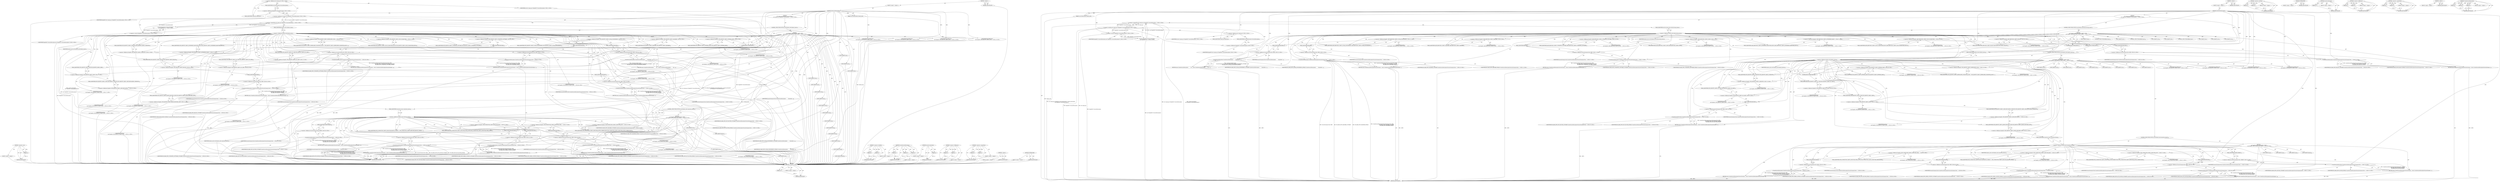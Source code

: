 digraph "NOTREACHED" {
vulnerable_224 [label=<(METHOD,&lt;operator&gt;.new)>];
vulnerable_225 [label=<(PARAM,p1)>];
vulnerable_226 [label=<(BLOCK,&lt;empty&gt;,&lt;empty&gt;)>];
vulnerable_227 [label=<(METHOD_RETURN,ANY)>];
vulnerable_6 [label=<(METHOD,&lt;global&gt;)<SUB>1</SUB>>];
vulnerable_7 [label=<(BLOCK,&lt;empty&gt;,&lt;empty&gt;)<SUB>1</SUB>>];
vulnerable_8 [label=<(METHOD,GetSecurityDescription)<SUB>1</SUB>>];
vulnerable_9 [label=<(PARAM,const IdentityInfo&amp; identity_info)<SUB>1</SUB>>];
vulnerable_10 [label="<(BLOCK,{
   std::unique_ptr&lt;PageInfoUI::SecurityDescri...,{
   std::unique_ptr&lt;PageInfoUI::SecurityDescri...)<SUB>1</SUB>>"];
vulnerable_11 [label="<(&lt;operator&gt;.greaterThan,std::unique_ptr&lt;PageInfoUI::SecurityDescription...)<SUB>2</SUB>>"];
vulnerable_12 [label="<(&lt;operator&gt;.lessThan,std::unique_ptr&lt;PageInfoUI::SecurityDescription)<SUB>2</SUB>>"];
vulnerable_13 [label="<(&lt;operator&gt;.fieldAccess,std::unique_ptr)<SUB>2</SUB>>"];
vulnerable_14 [label="<(IDENTIFIER,std,std::unique_ptr&lt;PageInfoUI::SecurityDescription)<SUB>2</SUB>>"];
vulnerable_15 [label=<(FIELD_IDENTIFIER,unique_ptr,unique_ptr)<SUB>2</SUB>>];
vulnerable_16 [label="<(&lt;operator&gt;.fieldAccess,PageInfoUI::SecurityDescription)<SUB>2</SUB>>"];
vulnerable_17 [label="<(IDENTIFIER,PageInfoUI,std::unique_ptr&lt;PageInfoUI::SecurityDescription)<SUB>2</SUB>>"];
vulnerable_18 [label=<(FIELD_IDENTIFIER,SecurityDescription,SecurityDescription)<SUB>2</SUB>>];
vulnerable_19 [label="<(security_description,security_description(
       new PageInfoUI::Se...)<SUB>2</SUB>>"];
vulnerable_20 [label="<(&lt;operator&gt;.new,new PageInfoUI::SecurityDescription())<SUB>3</SUB>>"];
vulnerable_21 [label="<(IDENTIFIER,PageInfoUI::SecurityDescription,new PageInfoUI::SecurityDescription())<SUB>3</SUB>>"];
vulnerable_22 [label=<(CONTROL_STRUCTURE,SWITCH,switch(identity_info.safe_browsing_status))<SUB>5</SUB>>];
vulnerable_23 [label=<(&lt;operator&gt;.fieldAccess,identity_info.safe_browsing_status)<SUB>5</SUB>>];
vulnerable_24 [label=<(IDENTIFIER,identity_info,switch(identity_info.safe_browsing_status))<SUB>5</SUB>>];
vulnerable_25 [label=<(FIELD_IDENTIFIER,safe_browsing_status,safe_browsing_status)<SUB>5</SUB>>];
vulnerable_26 [label="<(BLOCK,{
    case PageInfo::SAFE_BROWSING_STATUS_NONE:...,{
    case PageInfo::SAFE_BROWSING_STATUS_NONE:...)<SUB>5</SUB>>"];
vulnerable_27 [label=<(JUMP_TARGET,case)<SUB>6</SUB>>];
vulnerable_28 [label="<(&lt;operator&gt;.fieldAccess,PageInfo::SAFE_BROWSING_STATUS_NONE)<SUB>6</SUB>>"];
vulnerable_29 [label="<(IDENTIFIER,PageInfo,{
    case PageInfo::SAFE_BROWSING_STATUS_NONE:...)<SUB>6</SUB>>"];
vulnerable_30 [label=<(FIELD_IDENTIFIER,SAFE_BROWSING_STATUS_NONE,SAFE_BROWSING_STATUS_NONE)<SUB>6</SUB>>];
vulnerable_31 [label=<(CONTROL_STRUCTURE,BREAK,break;)<SUB>7</SUB>>];
vulnerable_32 [label=<(JUMP_TARGET,case)<SUB>8</SUB>>];
vulnerable_33 [label="<(&lt;operator&gt;.fieldAccess,PageInfo::SAFE_BROWSING_STATUS_MALWARE)<SUB>8</SUB>>"];
vulnerable_34 [label="<(IDENTIFIER,PageInfo,{
    case PageInfo::SAFE_BROWSING_STATUS_NONE:...)<SUB>8</SUB>>"];
vulnerable_35 [label=<(FIELD_IDENTIFIER,SAFE_BROWSING_STATUS_MALWARE,SAFE_BROWSING_STATUS_MALWARE)<SUB>8</SUB>>];
vulnerable_36 [label=<(RETURN,return CreateSecurityDescription(SecuritySummar...,return CreateSecurityDescription(SecuritySummar...)<SUB>9</SUB>>];
vulnerable_37 [label="<(CreateSecurityDescription,CreateSecurityDescription(SecuritySummaryColor:...)<SUB>9</SUB>>"];
vulnerable_38 [label="<(&lt;operator&gt;.fieldAccess,SecuritySummaryColor::RED)<SUB>9</SUB>>"];
vulnerable_39 [label="<(IDENTIFIER,SecuritySummaryColor,CreateSecurityDescription(SecuritySummaryColor:...)<SUB>9</SUB>>"];
vulnerable_40 [label=<(FIELD_IDENTIFIER,RED,RED)<SUB>9</SUB>>];
vulnerable_41 [label="<(IDENTIFIER,IDS_PAGE_INFO_MALWARE_SUMMARY,CreateSecurityDescription(SecuritySummaryColor:...)<SUB>10</SUB>>"];
vulnerable_42 [label="<(IDENTIFIER,IDS_PAGE_INFO_MALWARE_DETAILS,CreateSecurityDescription(SecuritySummaryColor:...)<SUB>11</SUB>>"];
vulnerable_43 [label=<(JUMP_TARGET,case)<SUB>12</SUB>>];
vulnerable_44 [label="<(&lt;operator&gt;.fieldAccess,PageInfo::SAFE_BROWSING_STATUS_SOCIAL_ENGINEERING)<SUB>12</SUB>>"];
vulnerable_45 [label="<(IDENTIFIER,PageInfo,{
    case PageInfo::SAFE_BROWSING_STATUS_NONE:...)<SUB>12</SUB>>"];
vulnerable_46 [label=<(FIELD_IDENTIFIER,SAFE_BROWSING_STATUS_SOCIAL_ENGINEERING,SAFE_BROWSING_STATUS_SOCIAL_ENGINEERING)<SUB>12</SUB>>];
vulnerable_47 [label=<(RETURN,return CreateSecurityDescription(
          Sec...,return CreateSecurityDescription(
          Sec...)<SUB>13</SUB>>];
vulnerable_48 [label=<(CreateSecurityDescription,CreateSecurityDescription(
          SecuritySu...)<SUB>13</SUB>>];
vulnerable_49 [label="<(&lt;operator&gt;.fieldAccess,SecuritySummaryColor::RED)<SUB>14</SUB>>"];
vulnerable_50 [label=<(IDENTIFIER,SecuritySummaryColor,CreateSecurityDescription(
          SecuritySu...)<SUB>14</SUB>>];
vulnerable_51 [label=<(FIELD_IDENTIFIER,RED,RED)<SUB>14</SUB>>];
vulnerable_52 [label=<(IDENTIFIER,IDS_PAGE_INFO_SOCIAL_ENGINEERING_SUMMARY,CreateSecurityDescription(
          SecuritySu...)<SUB>14</SUB>>];
vulnerable_53 [label=<(IDENTIFIER,IDS_PAGE_INFO_SOCIAL_ENGINEERING_DETAILS,CreateSecurityDescription(
          SecuritySu...)<SUB>15</SUB>>];
vulnerable_54 [label=<(JUMP_TARGET,case)<SUB>16</SUB>>];
vulnerable_55 [label="<(&lt;operator&gt;.fieldAccess,PageInfo::SAFE_BROWSING_STATUS_UNWANTED_SOFTWARE)<SUB>16</SUB>>"];
vulnerable_56 [label="<(IDENTIFIER,PageInfo,{
    case PageInfo::SAFE_BROWSING_STATUS_NONE:...)<SUB>16</SUB>>"];
vulnerable_57 [label=<(FIELD_IDENTIFIER,SAFE_BROWSING_STATUS_UNWANTED_SOFTWARE,SAFE_BROWSING_STATUS_UNWANTED_SOFTWARE)<SUB>16</SUB>>];
vulnerable_58 [label=<(RETURN,return CreateSecurityDescription(SecuritySummar...,return CreateSecurityDescription(SecuritySummar...)<SUB>17</SUB>>];
vulnerable_59 [label="<(CreateSecurityDescription,CreateSecurityDescription(SecuritySummaryColor:...)<SUB>17</SUB>>"];
vulnerable_60 [label="<(&lt;operator&gt;.fieldAccess,SecuritySummaryColor::RED)<SUB>17</SUB>>"];
vulnerable_61 [label="<(IDENTIFIER,SecuritySummaryColor,CreateSecurityDescription(SecuritySummaryColor:...)<SUB>17</SUB>>"];
vulnerable_62 [label=<(FIELD_IDENTIFIER,RED,RED)<SUB>17</SUB>>];
vulnerable_63 [label="<(IDENTIFIER,IDS_PAGE_INFO_UNWANTED_SOFTWARE_SUMMARY,CreateSecurityDescription(SecuritySummaryColor:...)<SUB>18</SUB>>"];
vulnerable_64 [label="<(IDENTIFIER,IDS_PAGE_INFO_UNWANTED_SOFTWARE_DETAILS,CreateSecurityDescription(SecuritySummaryColor:...)<SUB>19</SUB>>"];
vulnerable_65 [label=<(JUMP_TARGET,case)<SUB>20</SUB>>];
vulnerable_66 [label="<(&lt;operator&gt;.fieldAccess,PageInfo::SAFE_BROWSING_STATUS_SIGN_IN_PASSWORD...)<SUB>20</SUB>>"];
vulnerable_67 [label="<(IDENTIFIER,PageInfo,{
    case PageInfo::SAFE_BROWSING_STATUS_NONE:...)<SUB>20</SUB>>"];
vulnerable_68 [label=<(FIELD_IDENTIFIER,SAFE_BROWSING_STATUS_SIGN_IN_PASSWORD_REUSE,SAFE_BROWSING_STATUS_SIGN_IN_PASSWORD_REUSE)<SUB>20</SUB>>];
vulnerable_69 [label=<(NOTREACHED,NOTREACHED())<SUB>25</SUB>>];
vulnerable_70 [label=<(CONTROL_STRUCTURE,BREAK,break;)<SUB>26</SUB>>];
vulnerable_71 [label=<(JUMP_TARGET,case)<SUB>27</SUB>>];
vulnerable_72 [label="<(&lt;operator&gt;.fieldAccess,PageInfo::SAFE_BROWSING_STATUS_ENTERPRISE_PASSW...)<SUB>27</SUB>>"];
vulnerable_73 [label="<(IDENTIFIER,PageInfo,{
    case PageInfo::SAFE_BROWSING_STATUS_NONE:...)<SUB>27</SUB>>"];
vulnerable_74 [label=<(FIELD_IDENTIFIER,SAFE_BROWSING_STATUS_ENTERPRISE_PASSWORD_REUSE,SAFE_BROWSING_STATUS_ENTERPRISE_PASSWORD_REUSE)<SUB>27</SUB>>];
vulnerable_75 [label=<(NOTREACHED,NOTREACHED())<SUB>32</SUB>>];
vulnerable_76 [label=<(CONTROL_STRUCTURE,BREAK,break;)<SUB>33</SUB>>];
vulnerable_77 [label=<(JUMP_TARGET,case)<SUB>34</SUB>>];
vulnerable_78 [label="<(&lt;operator&gt;.fieldAccess,PageInfo::SAFE_BROWSING_STATUS_BILLING)<SUB>34</SUB>>"];
vulnerable_79 [label="<(IDENTIFIER,PageInfo,{
    case PageInfo::SAFE_BROWSING_STATUS_NONE:...)<SUB>34</SUB>>"];
vulnerable_80 [label=<(FIELD_IDENTIFIER,SAFE_BROWSING_STATUS_BILLING,SAFE_BROWSING_STATUS_BILLING)<SUB>34</SUB>>];
vulnerable_81 [label=<(RETURN,return CreateSecurityDescription(SecuritySummar...,return CreateSecurityDescription(SecuritySummar...)<SUB>35</SUB>>];
vulnerable_82 [label="<(CreateSecurityDescription,CreateSecurityDescription(SecuritySummaryColor:...)<SUB>35</SUB>>"];
vulnerable_83 [label="<(&lt;operator&gt;.fieldAccess,SecuritySummaryColor::RED)<SUB>35</SUB>>"];
vulnerable_84 [label="<(IDENTIFIER,SecuritySummaryColor,CreateSecurityDescription(SecuritySummaryColor:...)<SUB>35</SUB>>"];
vulnerable_85 [label=<(FIELD_IDENTIFIER,RED,RED)<SUB>35</SUB>>];
vulnerable_86 [label="<(IDENTIFIER,IDS_PAGE_INFO_BILLING_SUMMARY,CreateSecurityDescription(SecuritySummaryColor:...)<SUB>36</SUB>>"];
vulnerable_87 [label="<(IDENTIFIER,IDS_PAGE_INFO_BILLING_DETAILS,CreateSecurityDescription(SecuritySummaryColor:...)<SUB>37</SUB>>"];
vulnerable_88 [label=<(CONTROL_STRUCTURE,SWITCH,switch(identity_info.identity_status))<SUB>39</SUB>>];
vulnerable_89 [label=<(&lt;operator&gt;.fieldAccess,identity_info.identity_status)<SUB>39</SUB>>];
vulnerable_90 [label=<(IDENTIFIER,identity_info,switch(identity_info.identity_status))<SUB>39</SUB>>];
vulnerable_91 [label=<(FIELD_IDENTIFIER,identity_status,identity_status)<SUB>39</SUB>>];
vulnerable_92 [label="<(BLOCK,{
     case PageInfo::SITE_IDENTITY_STATUS_INTE...,{
     case PageInfo::SITE_IDENTITY_STATUS_INTE...)<SUB>39</SUB>>"];
vulnerable_93 [label=<(JUMP_TARGET,case)<SUB>40</SUB>>];
vulnerable_94 [label="<(&lt;operator&gt;.fieldAccess,PageInfo::SITE_IDENTITY_STATUS_INTERNAL_PAGE)<SUB>40</SUB>>"];
vulnerable_95 [label="<(IDENTIFIER,PageInfo,{
     case PageInfo::SITE_IDENTITY_STATUS_INTE...)<SUB>40</SUB>>"];
vulnerable_96 [label=<(FIELD_IDENTIFIER,SITE_IDENTITY_STATUS_INTERNAL_PAGE,SITE_IDENTITY_STATUS_INTERNAL_PAGE)<SUB>40</SUB>>];
vulnerable_97 [label=<(NOTREACHED,NOTREACHED())<SUB>46</SUB>>];
vulnerable_98 [label="<(IDENTIFIER,FALLTHROUGH,{
     case PageInfo::SITE_IDENTITY_STATUS_INTE...)<SUB>47</SUB>>"];
vulnerable_99 [label=<(JUMP_TARGET,case)<SUB>49</SUB>>];
vulnerable_100 [label="<(&lt;operator&gt;.fieldAccess,PageInfo::SITE_IDENTITY_STATUS_EV_CERT)<SUB>49</SUB>>"];
vulnerable_101 [label="<(IDENTIFIER,PageInfo,{
     case PageInfo::SITE_IDENTITY_STATUS_INTE...)<SUB>49</SUB>>"];
vulnerable_102 [label=<(FIELD_IDENTIFIER,SITE_IDENTITY_STATUS_EV_CERT,SITE_IDENTITY_STATUS_EV_CERT)<SUB>49</SUB>>];
vulnerable_103 [label="<(IDENTIFIER,FALLTHROUGH,{
     case PageInfo::SITE_IDENTITY_STATUS_INTE...)<SUB>50</SUB>>"];
vulnerable_104 [label=<(JUMP_TARGET,case)<SUB>51</SUB>>];
vulnerable_105 [label="<(&lt;operator&gt;.fieldAccess,PageInfo::SITE_IDENTITY_STATUS_CERT)<SUB>51</SUB>>"];
vulnerable_106 [label="<(IDENTIFIER,PageInfo,{
     case PageInfo::SITE_IDENTITY_STATUS_INTE...)<SUB>51</SUB>>"];
vulnerable_107 [label=<(FIELD_IDENTIFIER,SITE_IDENTITY_STATUS_CERT,SITE_IDENTITY_STATUS_CERT)<SUB>51</SUB>>];
vulnerable_108 [label="<(IDENTIFIER,FALLTHROUGH,{
     case PageInfo::SITE_IDENTITY_STATUS_INTE...)<SUB>52</SUB>>"];
vulnerable_109 [label=<(JUMP_TARGET,case)<SUB>53</SUB>>];
vulnerable_110 [label="<(&lt;operator&gt;.fieldAccess,PageInfo::SITE_IDENTITY_STATUS_CERT_REVOCATION_...)<SUB>53</SUB>>"];
vulnerable_111 [label="<(IDENTIFIER,PageInfo,{
     case PageInfo::SITE_IDENTITY_STATUS_INTE...)<SUB>53</SUB>>"];
vulnerable_112 [label=<(FIELD_IDENTIFIER,SITE_IDENTITY_STATUS_CERT_REVOCATION_UNKNOWN,SITE_IDENTITY_STATUS_CERT_REVOCATION_UNKNOWN)<SUB>53</SUB>>];
vulnerable_113 [label="<(IDENTIFIER,FALLTHROUGH,{
     case PageInfo::SITE_IDENTITY_STATUS_INTE...)<SUB>54</SUB>>"];
vulnerable_114 [label=<(JUMP_TARGET,case)<SUB>55</SUB>>];
vulnerable_115 [label="<(&lt;operator&gt;.fieldAccess,PageInfo::SITE_IDENTITY_STATUS_ADMIN_PROVIDED_CERT)<SUB>55</SUB>>"];
vulnerable_116 [label="<(IDENTIFIER,PageInfo,{
     case PageInfo::SITE_IDENTITY_STATUS_INTE...)<SUB>55</SUB>>"];
vulnerable_117 [label=<(FIELD_IDENTIFIER,SITE_IDENTITY_STATUS_ADMIN_PROVIDED_CERT,SITE_IDENTITY_STATUS_ADMIN_PROVIDED_CERT)<SUB>55</SUB>>];
vulnerable_118 [label=<(CONTROL_STRUCTURE,SWITCH,switch(identity_info.connection_status))<SUB>56</SUB>>];
vulnerable_119 [label=<(&lt;operator&gt;.fieldAccess,identity_info.connection_status)<SUB>56</SUB>>];
vulnerable_120 [label=<(IDENTIFIER,identity_info,switch(identity_info.connection_status))<SUB>56</SUB>>];
vulnerable_121 [label=<(FIELD_IDENTIFIER,connection_status,connection_status)<SUB>56</SUB>>];
vulnerable_122 [label="<(BLOCK,{
        case PageInfo::SITE_CONNECTION_STATUS...,{
        case PageInfo::SITE_CONNECTION_STATUS...)<SUB>56</SUB>>"];
vulnerable_123 [label=<(JUMP_TARGET,case)<SUB>57</SUB>>];
vulnerable_124 [label="<(&lt;operator&gt;.fieldAccess,PageInfo::SITE_CONNECTION_STATUS_INSECURE_ACTIV...)<SUB>57</SUB>>"];
vulnerable_125 [label="<(IDENTIFIER,PageInfo,{
        case PageInfo::SITE_CONNECTION_STATUS...)<SUB>57</SUB>>"];
vulnerable_126 [label=<(FIELD_IDENTIFIER,SITE_CONNECTION_STATUS_INSECURE_ACTIVE_SUBRESOURCE,SITE_CONNECTION_STATUS_INSECURE_ACTIVE_SUBRESOURCE)<SUB>57</SUB>>];
vulnerable_127 [label=<(RETURN,return CreateSecurityDescription(SecuritySummar...,return CreateSecurityDescription(SecuritySummar...)<SUB>58</SUB>>];
vulnerable_128 [label="<(CreateSecurityDescription,CreateSecurityDescription(SecuritySummaryColor:...)<SUB>58</SUB>>"];
vulnerable_129 [label="<(&lt;operator&gt;.fieldAccess,SecuritySummaryColor::RED)<SUB>58</SUB>>"];
vulnerable_130 [label="<(IDENTIFIER,SecuritySummaryColor,CreateSecurityDescription(SecuritySummaryColor:...)<SUB>58</SUB>>"];
vulnerable_131 [label=<(FIELD_IDENTIFIER,RED,RED)<SUB>58</SUB>>];
vulnerable_132 [label="<(IDENTIFIER,IDS_PAGE_INFO_NOT_SECURE_SUMMARY,CreateSecurityDescription(SecuritySummaryColor:...)<SUB>59</SUB>>"];
vulnerable_133 [label="<(IDENTIFIER,IDS_PAGE_INFO_NOT_SECURE_DETAILS,CreateSecurityDescription(SecuritySummaryColor:...)<SUB>60</SUB>>"];
vulnerable_134 [label=<(JUMP_TARGET,case)<SUB>61</SUB>>];
vulnerable_135 [label="<(&lt;operator&gt;.fieldAccess,PageInfo::SITE_CONNECTION_STATUS_INSECURE_FORM_...)<SUB>61</SUB>>"];
vulnerable_136 [label="<(IDENTIFIER,PageInfo,{
        case PageInfo::SITE_CONNECTION_STATUS...)<SUB>61</SUB>>"];
vulnerable_137 [label=<(FIELD_IDENTIFIER,SITE_CONNECTION_STATUS_INSECURE_FORM_ACTION,SITE_CONNECTION_STATUS_INSECURE_FORM_ACTION)<SUB>61</SUB>>];
vulnerable_138 [label=<(RETURN,return CreateSecurityDescription(SecuritySummar...,return CreateSecurityDescription(SecuritySummar...)<SUB>62</SUB>>];
vulnerable_139 [label="<(CreateSecurityDescription,CreateSecurityDescription(SecuritySummaryColor:...)<SUB>62</SUB>>"];
vulnerable_140 [label="<(&lt;operator&gt;.fieldAccess,SecuritySummaryColor::RED)<SUB>62</SUB>>"];
vulnerable_141 [label="<(IDENTIFIER,SecuritySummaryColor,CreateSecurityDescription(SecuritySummaryColor:...)<SUB>62</SUB>>"];
vulnerable_142 [label=<(FIELD_IDENTIFIER,RED,RED)<SUB>62</SUB>>];
vulnerable_143 [label="<(IDENTIFIER,IDS_PAGE_INFO_MIXED_CONTENT_SUMMARY,CreateSecurityDescription(SecuritySummaryColor:...)<SUB>63</SUB>>"];
vulnerable_144 [label="<(IDENTIFIER,IDS_PAGE_INFO_NOT_SECURE_DETAILS,CreateSecurityDescription(SecuritySummaryColor:...)<SUB>64</SUB>>"];
vulnerable_145 [label=<(JUMP_TARGET,case)<SUB>65</SUB>>];
vulnerable_146 [label="<(&lt;operator&gt;.fieldAccess,PageInfo::SITE_CONNECTION_STATUS_INSECURE_PASSI...)<SUB>65</SUB>>"];
vulnerable_147 [label="<(IDENTIFIER,PageInfo,{
        case PageInfo::SITE_CONNECTION_STATUS...)<SUB>65</SUB>>"];
vulnerable_148 [label=<(FIELD_IDENTIFIER,SITE_CONNECTION_STATUS_INSECURE_PASSIVE_SUBRESO...,SITE_CONNECTION_STATUS_INSECURE_PASSIVE_SUBRESO...)<SUB>65</SUB>>];
vulnerable_149 [label=<(RETURN,return CreateSecurityDescription(SecuritySummar...,return CreateSecurityDescription(SecuritySummar...)<SUB>66</SUB>>];
vulnerable_150 [label="<(CreateSecurityDescription,CreateSecurityDescription(SecuritySummaryColor:...)<SUB>66</SUB>>"];
vulnerable_151 [label="<(&lt;operator&gt;.fieldAccess,SecuritySummaryColor::RED)<SUB>66</SUB>>"];
vulnerable_152 [label="<(IDENTIFIER,SecuritySummaryColor,CreateSecurityDescription(SecuritySummaryColor:...)<SUB>66</SUB>>"];
vulnerable_153 [label=<(FIELD_IDENTIFIER,RED,RED)<SUB>66</SUB>>];
vulnerable_154 [label="<(IDENTIFIER,IDS_PAGE_INFO_MIXED_CONTENT_SUMMARY,CreateSecurityDescription(SecuritySummaryColor:...)<SUB>67</SUB>>"];
vulnerable_155 [label="<(IDENTIFIER,IDS_PAGE_INFO_MIXED_CONTENT_DETAILS,CreateSecurityDescription(SecuritySummaryColor:...)<SUB>68</SUB>>"];
vulnerable_156 [label=<(JUMP_TARGET,default)<SUB>69</SUB>>];
vulnerable_157 [label=<(RETURN,return CreateSecurityDescription(SecuritySummar...,return CreateSecurityDescription(SecuritySummar...)<SUB>70</SUB>>];
vulnerable_158 [label="<(CreateSecurityDescription,CreateSecurityDescription(SecuritySummaryColor:...)<SUB>70</SUB>>"];
vulnerable_159 [label="<(&lt;operator&gt;.fieldAccess,SecuritySummaryColor::GREEN)<SUB>70</SUB>>"];
vulnerable_160 [label="<(IDENTIFIER,SecuritySummaryColor,CreateSecurityDescription(SecuritySummaryColor:...)<SUB>70</SUB>>"];
vulnerable_161 [label=<(FIELD_IDENTIFIER,GREEN,GREEN)<SUB>70</SUB>>];
vulnerable_162 [label="<(IDENTIFIER,IDS_PAGE_INFO_SECURE_SUMMARY,CreateSecurityDescription(SecuritySummaryColor:...)<SUB>71</SUB>>"];
vulnerable_163 [label="<(IDENTIFIER,IDS_PAGE_INFO_SECURE_DETAILS,CreateSecurityDescription(SecuritySummaryColor:...)<SUB>72</SUB>>"];
vulnerable_164 [label=<(JUMP_TARGET,case)<SUB>74</SUB>>];
vulnerable_165 [label="<(&lt;operator&gt;.fieldAccess,PageInfo::SITE_IDENTITY_STATUS_DEPRECATED_SIGNA...)<SUB>74</SUB>>"];
vulnerable_166 [label="<(IDENTIFIER,PageInfo,{
     case PageInfo::SITE_IDENTITY_STATUS_INTE...)<SUB>74</SUB>>"];
vulnerable_167 [label=<(FIELD_IDENTIFIER,SITE_IDENTITY_STATUS_DEPRECATED_SIGNATURE_ALGOR...,SITE_IDENTITY_STATUS_DEPRECATED_SIGNATURE_ALGOR...)<SUB>74</SUB>>];
vulnerable_168 [label=<(JUMP_TARGET,case)<SUB>75</SUB>>];
vulnerable_169 [label="<(&lt;operator&gt;.fieldAccess,PageInfo::SITE_IDENTITY_STATUS_UNKNOWN)<SUB>75</SUB>>"];
vulnerable_170 [label="<(IDENTIFIER,PageInfo,{
     case PageInfo::SITE_IDENTITY_STATUS_INTE...)<SUB>75</SUB>>"];
vulnerable_171 [label=<(FIELD_IDENTIFIER,SITE_IDENTITY_STATUS_UNKNOWN,SITE_IDENTITY_STATUS_UNKNOWN)<SUB>75</SUB>>];
vulnerable_172 [label=<(JUMP_TARGET,case)<SUB>76</SUB>>];
vulnerable_173 [label="<(&lt;operator&gt;.fieldAccess,PageInfo::SITE_IDENTITY_STATUS_NO_CERT)<SUB>76</SUB>>"];
vulnerable_174 [label="<(IDENTIFIER,PageInfo,{
     case PageInfo::SITE_IDENTITY_STATUS_INTE...)<SUB>76</SUB>>"];
vulnerable_175 [label=<(FIELD_IDENTIFIER,SITE_IDENTITY_STATUS_NO_CERT,SITE_IDENTITY_STATUS_NO_CERT)<SUB>76</SUB>>];
vulnerable_176 [label=<(JUMP_TARGET,default)<SUB>77</SUB>>];
vulnerable_177 [label=<(RETURN,return CreateSecurityDescription(SecuritySummar...,return CreateSecurityDescription(SecuritySummar...)<SUB>78</SUB>>];
vulnerable_178 [label="<(CreateSecurityDescription,CreateSecurityDescription(SecuritySummaryColor:...)<SUB>78</SUB>>"];
vulnerable_179 [label="<(&lt;operator&gt;.fieldAccess,SecuritySummaryColor::RED)<SUB>78</SUB>>"];
vulnerable_180 [label="<(IDENTIFIER,SecuritySummaryColor,CreateSecurityDescription(SecuritySummaryColor:...)<SUB>78</SUB>>"];
vulnerable_181 [label=<(FIELD_IDENTIFIER,RED,RED)<SUB>78</SUB>>];
vulnerable_182 [label="<(IDENTIFIER,IDS_PAGE_INFO_NOT_SECURE_SUMMARY,CreateSecurityDescription(SecuritySummaryColor:...)<SUB>79</SUB>>"];
vulnerable_183 [label="<(IDENTIFIER,IDS_PAGE_INFO_NOT_SECURE_DETAILS,CreateSecurityDescription(SecuritySummaryColor:...)<SUB>80</SUB>>"];
vulnerable_184 [label=<(METHOD_RETURN,ANY)<SUB>1</SUB>>];
vulnerable_186 [label=<(METHOD_RETURN,ANY)<SUB>1</SUB>>];
vulnerable_210 [label=<(METHOD,&lt;operator&gt;.lessThan)>];
vulnerable_211 [label=<(PARAM,p1)>];
vulnerable_212 [label=<(PARAM,p2)>];
vulnerable_213 [label=<(BLOCK,&lt;empty&gt;,&lt;empty&gt;)>];
vulnerable_214 [label=<(METHOD_RETURN,ANY)>];
vulnerable_234 [label=<(METHOD,NOTREACHED)>];
vulnerable_235 [label=<(BLOCK,&lt;empty&gt;,&lt;empty&gt;)>];
vulnerable_236 [label=<(METHOD_RETURN,ANY)>];
vulnerable_220 [label=<(METHOD,security_description)>];
vulnerable_221 [label=<(PARAM,p1)>];
vulnerable_222 [label=<(BLOCK,&lt;empty&gt;,&lt;empty&gt;)>];
vulnerable_223 [label=<(METHOD_RETURN,ANY)>];
vulnerable_215 [label=<(METHOD,&lt;operator&gt;.fieldAccess)>];
vulnerable_216 [label=<(PARAM,p1)>];
vulnerable_217 [label=<(PARAM,p2)>];
vulnerable_218 [label=<(BLOCK,&lt;empty&gt;,&lt;empty&gt;)>];
vulnerable_219 [label=<(METHOD_RETURN,ANY)>];
vulnerable_205 [label=<(METHOD,&lt;operator&gt;.greaterThan)>];
vulnerable_206 [label=<(PARAM,p1)>];
vulnerable_207 [label=<(PARAM,p2)>];
vulnerable_208 [label=<(BLOCK,&lt;empty&gt;,&lt;empty&gt;)>];
vulnerable_209 [label=<(METHOD_RETURN,ANY)>];
vulnerable_199 [label=<(METHOD,&lt;global&gt;)<SUB>1</SUB>>];
vulnerable_200 [label=<(BLOCK,&lt;empty&gt;,&lt;empty&gt;)>];
vulnerable_201 [label=<(METHOD_RETURN,ANY)>];
vulnerable_228 [label=<(METHOD,CreateSecurityDescription)>];
vulnerable_229 [label=<(PARAM,p1)>];
vulnerable_230 [label=<(PARAM,p2)>];
vulnerable_231 [label=<(PARAM,p3)>];
vulnerable_232 [label=<(BLOCK,&lt;empty&gt;,&lt;empty&gt;)>];
vulnerable_233 [label=<(METHOD_RETURN,ANY)>];
fixed_210 [label=<(METHOD,&lt;operator&gt;.new)>];
fixed_211 [label=<(PARAM,p1)>];
fixed_212 [label=<(BLOCK,&lt;empty&gt;,&lt;empty&gt;)>];
fixed_213 [label=<(METHOD_RETURN,ANY)>];
fixed_6 [label=<(METHOD,&lt;global&gt;)<SUB>1</SUB>>];
fixed_7 [label=<(BLOCK,&lt;empty&gt;,&lt;empty&gt;)<SUB>1</SUB>>];
fixed_8 [label=<(METHOD,GetSecurityDescription)<SUB>1</SUB>>];
fixed_9 [label=<(PARAM,const IdentityInfo&amp; identity_info)<SUB>1</SUB>>];
fixed_10 [label="<(BLOCK,{
   std::unique_ptr&lt;PageInfoUI::SecurityDescri...,{
   std::unique_ptr&lt;PageInfoUI::SecurityDescri...)<SUB>1</SUB>>"];
fixed_11 [label="<(&lt;operator&gt;.greaterThan,std::unique_ptr&lt;PageInfoUI::SecurityDescription...)<SUB>2</SUB>>"];
fixed_12 [label="<(&lt;operator&gt;.lessThan,std::unique_ptr&lt;PageInfoUI::SecurityDescription)<SUB>2</SUB>>"];
fixed_13 [label="<(&lt;operator&gt;.fieldAccess,std::unique_ptr)<SUB>2</SUB>>"];
fixed_14 [label="<(IDENTIFIER,std,std::unique_ptr&lt;PageInfoUI::SecurityDescription)<SUB>2</SUB>>"];
fixed_15 [label=<(FIELD_IDENTIFIER,unique_ptr,unique_ptr)<SUB>2</SUB>>];
fixed_16 [label="<(&lt;operator&gt;.fieldAccess,PageInfoUI::SecurityDescription)<SUB>2</SUB>>"];
fixed_17 [label="<(IDENTIFIER,PageInfoUI,std::unique_ptr&lt;PageInfoUI::SecurityDescription)<SUB>2</SUB>>"];
fixed_18 [label=<(FIELD_IDENTIFIER,SecurityDescription,SecurityDescription)<SUB>2</SUB>>];
fixed_19 [label="<(security_description,security_description(
       new PageInfoUI::Se...)<SUB>2</SUB>>"];
fixed_20 [label="<(&lt;operator&gt;.new,new PageInfoUI::SecurityDescription())<SUB>3</SUB>>"];
fixed_21 [label="<(IDENTIFIER,PageInfoUI::SecurityDescription,new PageInfoUI::SecurityDescription())<SUB>3</SUB>>"];
fixed_22 [label=<(CONTROL_STRUCTURE,SWITCH,switch(identity_info.identity_status))<SUB>5</SUB>>];
fixed_23 [label=<(&lt;operator&gt;.fieldAccess,identity_info.identity_status)<SUB>5</SUB>>];
fixed_24 [label=<(IDENTIFIER,identity_info,switch(identity_info.identity_status))<SUB>5</SUB>>];
fixed_25 [label=<(FIELD_IDENTIFIER,identity_status,identity_status)<SUB>5</SUB>>];
fixed_26 [label="<(BLOCK,{
     case PageInfo::SITE_IDENTITY_STATUS_INTE...,{
     case PageInfo::SITE_IDENTITY_STATUS_INTE...)<SUB>5</SUB>>"];
fixed_27 [label=<(JUMP_TARGET,case)<SUB>6</SUB>>];
fixed_28 [label="<(&lt;operator&gt;.fieldAccess,PageInfo::SITE_IDENTITY_STATUS_INTERNAL_PAGE)<SUB>6</SUB>>"];
fixed_29 [label="<(IDENTIFIER,PageInfo,{
     case PageInfo::SITE_IDENTITY_STATUS_INTE...)<SUB>6</SUB>>"];
fixed_30 [label=<(FIELD_IDENTIFIER,SITE_IDENTITY_STATUS_INTERNAL_PAGE,SITE_IDENTITY_STATUS_INTERNAL_PAGE)<SUB>6</SUB>>];
fixed_31 [label=<(NOTREACHED,NOTREACHED())<SUB>12</SUB>>];
fixed_32 [label="<(IDENTIFIER,FALLTHROUGH,{
     case PageInfo::SITE_IDENTITY_STATUS_INTE...)<SUB>13</SUB>>"];
fixed_33 [label=<(JUMP_TARGET,case)<SUB>15</SUB>>];
fixed_34 [label="<(&lt;operator&gt;.fieldAccess,PageInfo::SITE_IDENTITY_STATUS_EV_CERT)<SUB>15</SUB>>"];
fixed_35 [label="<(IDENTIFIER,PageInfo,{
     case PageInfo::SITE_IDENTITY_STATUS_INTE...)<SUB>15</SUB>>"];
fixed_36 [label=<(FIELD_IDENTIFIER,SITE_IDENTITY_STATUS_EV_CERT,SITE_IDENTITY_STATUS_EV_CERT)<SUB>15</SUB>>];
fixed_37 [label="<(IDENTIFIER,FALLTHROUGH,{
     case PageInfo::SITE_IDENTITY_STATUS_INTE...)<SUB>16</SUB>>"];
fixed_38 [label=<(JUMP_TARGET,case)<SUB>17</SUB>>];
fixed_39 [label="<(&lt;operator&gt;.fieldAccess,PageInfo::SITE_IDENTITY_STATUS_CERT)<SUB>17</SUB>>"];
fixed_40 [label="<(IDENTIFIER,PageInfo,{
     case PageInfo::SITE_IDENTITY_STATUS_INTE...)<SUB>17</SUB>>"];
fixed_41 [label=<(FIELD_IDENTIFIER,SITE_IDENTITY_STATUS_CERT,SITE_IDENTITY_STATUS_CERT)<SUB>17</SUB>>];
fixed_42 [label="<(IDENTIFIER,FALLTHROUGH,{
     case PageInfo::SITE_IDENTITY_STATUS_INTE...)<SUB>18</SUB>>"];
fixed_43 [label=<(JUMP_TARGET,case)<SUB>19</SUB>>];
fixed_44 [label="<(&lt;operator&gt;.fieldAccess,PageInfo::SITE_IDENTITY_STATUS_CERT_REVOCATION_...)<SUB>19</SUB>>"];
fixed_45 [label="<(IDENTIFIER,PageInfo,{
     case PageInfo::SITE_IDENTITY_STATUS_INTE...)<SUB>19</SUB>>"];
fixed_46 [label=<(FIELD_IDENTIFIER,SITE_IDENTITY_STATUS_CERT_REVOCATION_UNKNOWN,SITE_IDENTITY_STATUS_CERT_REVOCATION_UNKNOWN)<SUB>19</SUB>>];
fixed_47 [label="<(IDENTIFIER,FALLTHROUGH,{
     case PageInfo::SITE_IDENTITY_STATUS_INTE...)<SUB>20</SUB>>"];
fixed_48 [label=<(JUMP_TARGET,case)<SUB>21</SUB>>];
fixed_49 [label="<(&lt;operator&gt;.fieldAccess,PageInfo::SITE_IDENTITY_STATUS_ADMIN_PROVIDED_CERT)<SUB>21</SUB>>"];
fixed_50 [label="<(IDENTIFIER,PageInfo,{
     case PageInfo::SITE_IDENTITY_STATUS_INTE...)<SUB>21</SUB>>"];
fixed_51 [label=<(FIELD_IDENTIFIER,SITE_IDENTITY_STATUS_ADMIN_PROVIDED_CERT,SITE_IDENTITY_STATUS_ADMIN_PROVIDED_CERT)<SUB>21</SUB>>];
fixed_52 [label=<(CONTROL_STRUCTURE,SWITCH,switch(identity_info.connection_status))<SUB>22</SUB>>];
fixed_53 [label=<(&lt;operator&gt;.fieldAccess,identity_info.connection_status)<SUB>22</SUB>>];
fixed_54 [label=<(IDENTIFIER,identity_info,switch(identity_info.connection_status))<SUB>22</SUB>>];
fixed_55 [label=<(FIELD_IDENTIFIER,connection_status,connection_status)<SUB>22</SUB>>];
fixed_56 [label="<(BLOCK,{
        case PageInfo::SITE_CONNECTION_STATUS...,{
        case PageInfo::SITE_CONNECTION_STATUS...)<SUB>22</SUB>>"];
fixed_57 [label=<(JUMP_TARGET,case)<SUB>23</SUB>>];
fixed_58 [label="<(&lt;operator&gt;.fieldAccess,PageInfo::SITE_CONNECTION_STATUS_INSECURE_ACTIV...)<SUB>23</SUB>>"];
fixed_59 [label="<(IDENTIFIER,PageInfo,{
        case PageInfo::SITE_CONNECTION_STATUS...)<SUB>23</SUB>>"];
fixed_60 [label=<(FIELD_IDENTIFIER,SITE_CONNECTION_STATUS_INSECURE_ACTIVE_SUBRESOURCE,SITE_CONNECTION_STATUS_INSECURE_ACTIVE_SUBRESOURCE)<SUB>23</SUB>>];
fixed_61 [label=<(RETURN,return CreateSecurityDescription(SecuritySummar...,return CreateSecurityDescription(SecuritySummar...)<SUB>24</SUB>>];
fixed_62 [label="<(CreateSecurityDescription,CreateSecurityDescription(SecuritySummaryColor:...)<SUB>24</SUB>>"];
fixed_63 [label="<(&lt;operator&gt;.fieldAccess,SecuritySummaryColor::RED)<SUB>24</SUB>>"];
fixed_64 [label="<(IDENTIFIER,SecuritySummaryColor,CreateSecurityDescription(SecuritySummaryColor:...)<SUB>24</SUB>>"];
fixed_65 [label=<(FIELD_IDENTIFIER,RED,RED)<SUB>24</SUB>>];
fixed_66 [label="<(IDENTIFIER,IDS_PAGE_INFO_NOT_SECURE_SUMMARY,CreateSecurityDescription(SecuritySummaryColor:...)<SUB>25</SUB>>"];
fixed_67 [label="<(IDENTIFIER,IDS_PAGE_INFO_NOT_SECURE_DETAILS,CreateSecurityDescription(SecuritySummaryColor:...)<SUB>26</SUB>>"];
fixed_68 [label=<(JUMP_TARGET,case)<SUB>27</SUB>>];
fixed_69 [label="<(&lt;operator&gt;.fieldAccess,PageInfo::SITE_CONNECTION_STATUS_INSECURE_FORM_...)<SUB>27</SUB>>"];
fixed_70 [label="<(IDENTIFIER,PageInfo,{
        case PageInfo::SITE_CONNECTION_STATUS...)<SUB>27</SUB>>"];
fixed_71 [label=<(FIELD_IDENTIFIER,SITE_CONNECTION_STATUS_INSECURE_FORM_ACTION,SITE_CONNECTION_STATUS_INSECURE_FORM_ACTION)<SUB>27</SUB>>];
fixed_72 [label=<(RETURN,return CreateSecurityDescription(SecuritySummar...,return CreateSecurityDescription(SecuritySummar...)<SUB>28</SUB>>];
fixed_73 [label="<(CreateSecurityDescription,CreateSecurityDescription(SecuritySummaryColor:...)<SUB>28</SUB>>"];
fixed_74 [label="<(&lt;operator&gt;.fieldAccess,SecuritySummaryColor::RED)<SUB>28</SUB>>"];
fixed_75 [label="<(IDENTIFIER,SecuritySummaryColor,CreateSecurityDescription(SecuritySummaryColor:...)<SUB>28</SUB>>"];
fixed_76 [label=<(FIELD_IDENTIFIER,RED,RED)<SUB>28</SUB>>];
fixed_77 [label="<(IDENTIFIER,IDS_PAGE_INFO_MIXED_CONTENT_SUMMARY,CreateSecurityDescription(SecuritySummaryColor:...)<SUB>29</SUB>>"];
fixed_78 [label="<(IDENTIFIER,IDS_PAGE_INFO_NOT_SECURE_DETAILS,CreateSecurityDescription(SecuritySummaryColor:...)<SUB>30</SUB>>"];
fixed_79 [label=<(JUMP_TARGET,case)<SUB>31</SUB>>];
fixed_80 [label="<(&lt;operator&gt;.fieldAccess,PageInfo::SITE_CONNECTION_STATUS_INSECURE_PASSI...)<SUB>31</SUB>>"];
fixed_81 [label="<(IDENTIFIER,PageInfo,{
        case PageInfo::SITE_CONNECTION_STATUS...)<SUB>31</SUB>>"];
fixed_82 [label=<(FIELD_IDENTIFIER,SITE_CONNECTION_STATUS_INSECURE_PASSIVE_SUBRESO...,SITE_CONNECTION_STATUS_INSECURE_PASSIVE_SUBRESO...)<SUB>31</SUB>>];
fixed_83 [label=<(RETURN,return CreateSecurityDescription(SecuritySummar...,return CreateSecurityDescription(SecuritySummar...)<SUB>32</SUB>>];
fixed_84 [label="<(CreateSecurityDescription,CreateSecurityDescription(SecuritySummaryColor:...)<SUB>32</SUB>>"];
fixed_85 [label="<(&lt;operator&gt;.fieldAccess,SecuritySummaryColor::RED)<SUB>32</SUB>>"];
fixed_86 [label="<(IDENTIFIER,SecuritySummaryColor,CreateSecurityDescription(SecuritySummaryColor:...)<SUB>32</SUB>>"];
fixed_87 [label=<(FIELD_IDENTIFIER,RED,RED)<SUB>32</SUB>>];
fixed_88 [label="<(IDENTIFIER,IDS_PAGE_INFO_MIXED_CONTENT_SUMMARY,CreateSecurityDescription(SecuritySummaryColor:...)<SUB>33</SUB>>"];
fixed_89 [label="<(IDENTIFIER,IDS_PAGE_INFO_MIXED_CONTENT_DETAILS,CreateSecurityDescription(SecuritySummaryColor:...)<SUB>34</SUB>>"];
fixed_90 [label=<(JUMP_TARGET,default)<SUB>35</SUB>>];
fixed_91 [label=<(RETURN,return CreateSecurityDescription(SecuritySummar...,return CreateSecurityDescription(SecuritySummar...)<SUB>36</SUB>>];
fixed_92 [label="<(CreateSecurityDescription,CreateSecurityDescription(SecuritySummaryColor:...)<SUB>36</SUB>>"];
fixed_93 [label="<(&lt;operator&gt;.fieldAccess,SecuritySummaryColor::GREEN)<SUB>36</SUB>>"];
fixed_94 [label="<(IDENTIFIER,SecuritySummaryColor,CreateSecurityDescription(SecuritySummaryColor:...)<SUB>36</SUB>>"];
fixed_95 [label=<(FIELD_IDENTIFIER,GREEN,GREEN)<SUB>36</SUB>>];
fixed_96 [label="<(IDENTIFIER,IDS_PAGE_INFO_SECURE_SUMMARY,CreateSecurityDescription(SecuritySummaryColor:...)<SUB>37</SUB>>"];
fixed_97 [label="<(IDENTIFIER,IDS_PAGE_INFO_SECURE_DETAILS,CreateSecurityDescription(SecuritySummaryColor:...)<SUB>38</SUB>>"];
fixed_98 [label=<(JUMP_TARGET,case)<SUB>40</SUB>>];
fixed_99 [label="<(&lt;operator&gt;.fieldAccess,PageInfo::SITE_IDENTITY_STATUS_MALWARE)<SUB>40</SUB>>"];
fixed_100 [label="<(IDENTIFIER,PageInfo,{
     case PageInfo::SITE_IDENTITY_STATUS_INTE...)<SUB>40</SUB>>"];
fixed_101 [label=<(FIELD_IDENTIFIER,SITE_IDENTITY_STATUS_MALWARE,SITE_IDENTITY_STATUS_MALWARE)<SUB>40</SUB>>];
fixed_102 [label=<(RETURN,return CreateSecurityDescription(SecuritySummar...,return CreateSecurityDescription(SecuritySummar...)<SUB>41</SUB>>];
fixed_103 [label="<(CreateSecurityDescription,CreateSecurityDescription(SecuritySummaryColor:...)<SUB>41</SUB>>"];
fixed_104 [label="<(&lt;operator&gt;.fieldAccess,SecuritySummaryColor::RED)<SUB>41</SUB>>"];
fixed_105 [label="<(IDENTIFIER,SecuritySummaryColor,CreateSecurityDescription(SecuritySummaryColor:...)<SUB>41</SUB>>"];
fixed_106 [label=<(FIELD_IDENTIFIER,RED,RED)<SUB>41</SUB>>];
fixed_107 [label="<(IDENTIFIER,IDS_PAGE_INFO_MALWARE_SUMMARY,CreateSecurityDescription(SecuritySummaryColor:...)<SUB>42</SUB>>"];
fixed_108 [label="<(IDENTIFIER,IDS_PAGE_INFO_MALWARE_DETAILS,CreateSecurityDescription(SecuritySummaryColor:...)<SUB>43</SUB>>"];
fixed_109 [label=<(JUMP_TARGET,case)<SUB>44</SUB>>];
fixed_110 [label="<(&lt;operator&gt;.fieldAccess,PageInfo::SITE_IDENTITY_STATUS_SOCIAL_ENGINEERING)<SUB>44</SUB>>"];
fixed_111 [label="<(IDENTIFIER,PageInfo,{
     case PageInfo::SITE_IDENTITY_STATUS_INTE...)<SUB>44</SUB>>"];
fixed_112 [label=<(FIELD_IDENTIFIER,SITE_IDENTITY_STATUS_SOCIAL_ENGINEERING,SITE_IDENTITY_STATUS_SOCIAL_ENGINEERING)<SUB>44</SUB>>];
fixed_113 [label=<(RETURN,return CreateSecurityDescription(
          Sec...,return CreateSecurityDescription(
          Sec...)<SUB>45</SUB>>];
fixed_114 [label=<(CreateSecurityDescription,CreateSecurityDescription(
          SecuritySu...)<SUB>45</SUB>>];
fixed_115 [label="<(&lt;operator&gt;.fieldAccess,SecuritySummaryColor::RED)<SUB>46</SUB>>"];
fixed_116 [label=<(IDENTIFIER,SecuritySummaryColor,CreateSecurityDescription(
          SecuritySu...)<SUB>46</SUB>>];
fixed_117 [label=<(FIELD_IDENTIFIER,RED,RED)<SUB>46</SUB>>];
fixed_118 [label=<(IDENTIFIER,IDS_PAGE_INFO_SOCIAL_ENGINEERING_SUMMARY,CreateSecurityDescription(
          SecuritySu...)<SUB>46</SUB>>];
fixed_119 [label=<(IDENTIFIER,IDS_PAGE_INFO_SOCIAL_ENGINEERING_DETAILS,CreateSecurityDescription(
          SecuritySu...)<SUB>47</SUB>>];
fixed_120 [label=<(JUMP_TARGET,case)<SUB>48</SUB>>];
fixed_121 [label="<(&lt;operator&gt;.fieldAccess,PageInfo::SITE_IDENTITY_STATUS_UNWANTED_SOFTWARE)<SUB>48</SUB>>"];
fixed_122 [label="<(IDENTIFIER,PageInfo,{
     case PageInfo::SITE_IDENTITY_STATUS_INTE...)<SUB>48</SUB>>"];
fixed_123 [label=<(FIELD_IDENTIFIER,SITE_IDENTITY_STATUS_UNWANTED_SOFTWARE,SITE_IDENTITY_STATUS_UNWANTED_SOFTWARE)<SUB>48</SUB>>];
fixed_124 [label=<(RETURN,return CreateSecurityDescription(SecuritySummar...,return CreateSecurityDescription(SecuritySummar...)<SUB>49</SUB>>];
fixed_125 [label="<(CreateSecurityDescription,CreateSecurityDescription(SecuritySummaryColor:...)<SUB>49</SUB>>"];
fixed_126 [label="<(&lt;operator&gt;.fieldAccess,SecuritySummaryColor::RED)<SUB>49</SUB>>"];
fixed_127 [label="<(IDENTIFIER,SecuritySummaryColor,CreateSecurityDescription(SecuritySummaryColor:...)<SUB>49</SUB>>"];
fixed_128 [label=<(FIELD_IDENTIFIER,RED,RED)<SUB>49</SUB>>];
fixed_129 [label="<(IDENTIFIER,IDS_PAGE_INFO_UNWANTED_SOFTWARE_SUMMARY,CreateSecurityDescription(SecuritySummaryColor:...)<SUB>50</SUB>>"];
fixed_130 [label="<(IDENTIFIER,IDS_PAGE_INFO_UNWANTED_SOFTWARE_DETAILS,CreateSecurityDescription(SecuritySummaryColor:...)<SUB>51</SUB>>"];
fixed_131 [label=<(JUMP_TARGET,case)<SUB>52</SUB>>];
fixed_132 [label="<(&lt;operator&gt;.fieldAccess,PageInfo::SITE_IDENTITY_STATUS_SIGN_IN_PASSWORD...)<SUB>52</SUB>>"];
fixed_133 [label="<(IDENTIFIER,PageInfo,{
     case PageInfo::SITE_IDENTITY_STATUS_INTE...)<SUB>52</SUB>>"];
fixed_134 [label=<(FIELD_IDENTIFIER,SITE_IDENTITY_STATUS_SIGN_IN_PASSWORD_REUSE,SITE_IDENTITY_STATUS_SIGN_IN_PASSWORD_REUSE)<SUB>52</SUB>>];
fixed_135 [label=<(JUMP_TARGET,case)<SUB>57</SUB>>];
fixed_136 [label="<(&lt;operator&gt;.fieldAccess,PageInfo::SITE_IDENTITY_STATUS_ENTERPRISE_PASSW...)<SUB>57</SUB>>"];
fixed_137 [label="<(IDENTIFIER,PageInfo,{
     case PageInfo::SITE_IDENTITY_STATUS_INTE...)<SUB>57</SUB>>"];
fixed_138 [label=<(FIELD_IDENTIFIER,SITE_IDENTITY_STATUS_ENTERPRISE_PASSWORD_REUSE,SITE_IDENTITY_STATUS_ENTERPRISE_PASSWORD_REUSE)<SUB>57</SUB>>];
fixed_139 [label=<(JUMP_TARGET,case)<SUB>62</SUB>>];
fixed_140 [label="<(&lt;operator&gt;.fieldAccess,PageInfo::SITE_IDENTITY_STATUS_BILLING)<SUB>62</SUB>>"];
fixed_141 [label="<(IDENTIFIER,PageInfo,{
     case PageInfo::SITE_IDENTITY_STATUS_INTE...)<SUB>62</SUB>>"];
fixed_142 [label=<(FIELD_IDENTIFIER,SITE_IDENTITY_STATUS_BILLING,SITE_IDENTITY_STATUS_BILLING)<SUB>62</SUB>>];
fixed_143 [label=<(RETURN,return CreateSecurityDescription(SecuritySummar...,return CreateSecurityDescription(SecuritySummar...)<SUB>63</SUB>>];
fixed_144 [label="<(CreateSecurityDescription,CreateSecurityDescription(SecuritySummaryColor:...)<SUB>63</SUB>>"];
fixed_145 [label="<(&lt;operator&gt;.fieldAccess,SecuritySummaryColor::RED)<SUB>63</SUB>>"];
fixed_146 [label="<(IDENTIFIER,SecuritySummaryColor,CreateSecurityDescription(SecuritySummaryColor:...)<SUB>63</SUB>>"];
fixed_147 [label=<(FIELD_IDENTIFIER,RED,RED)<SUB>63</SUB>>];
fixed_148 [label="<(IDENTIFIER,IDS_PAGE_INFO_BILLING_SUMMARY,CreateSecurityDescription(SecuritySummaryColor:...)<SUB>64</SUB>>"];
fixed_149 [label="<(IDENTIFIER,IDS_PAGE_INFO_BILLING_DETAILS,CreateSecurityDescription(SecuritySummaryColor:...)<SUB>65</SUB>>"];
fixed_150 [label=<(JUMP_TARGET,case)<SUB>66</SUB>>];
fixed_151 [label="<(&lt;operator&gt;.fieldAccess,PageInfo::SITE_IDENTITY_STATUS_DEPRECATED_SIGNA...)<SUB>66</SUB>>"];
fixed_152 [label="<(IDENTIFIER,PageInfo,{
     case PageInfo::SITE_IDENTITY_STATUS_INTE...)<SUB>66</SUB>>"];
fixed_153 [label=<(FIELD_IDENTIFIER,SITE_IDENTITY_STATUS_DEPRECATED_SIGNATURE_ALGOR...,SITE_IDENTITY_STATUS_DEPRECATED_SIGNATURE_ALGOR...)<SUB>66</SUB>>];
fixed_154 [label=<(JUMP_TARGET,case)<SUB>67</SUB>>];
fixed_155 [label="<(&lt;operator&gt;.fieldAccess,PageInfo::SITE_IDENTITY_STATUS_UNKNOWN)<SUB>67</SUB>>"];
fixed_156 [label="<(IDENTIFIER,PageInfo,{
     case PageInfo::SITE_IDENTITY_STATUS_INTE...)<SUB>67</SUB>>"];
fixed_157 [label=<(FIELD_IDENTIFIER,SITE_IDENTITY_STATUS_UNKNOWN,SITE_IDENTITY_STATUS_UNKNOWN)<SUB>67</SUB>>];
fixed_158 [label=<(JUMP_TARGET,case)<SUB>68</SUB>>];
fixed_159 [label="<(&lt;operator&gt;.fieldAccess,PageInfo::SITE_IDENTITY_STATUS_NO_CERT)<SUB>68</SUB>>"];
fixed_160 [label="<(IDENTIFIER,PageInfo,{
     case PageInfo::SITE_IDENTITY_STATUS_INTE...)<SUB>68</SUB>>"];
fixed_161 [label=<(FIELD_IDENTIFIER,SITE_IDENTITY_STATUS_NO_CERT,SITE_IDENTITY_STATUS_NO_CERT)<SUB>68</SUB>>];
fixed_162 [label=<(JUMP_TARGET,default)<SUB>69</SUB>>];
fixed_163 [label=<(RETURN,return CreateSecurityDescription(SecuritySummar...,return CreateSecurityDescription(SecuritySummar...)<SUB>70</SUB>>];
fixed_164 [label="<(CreateSecurityDescription,CreateSecurityDescription(SecuritySummaryColor:...)<SUB>70</SUB>>"];
fixed_165 [label="<(&lt;operator&gt;.fieldAccess,SecuritySummaryColor::RED)<SUB>70</SUB>>"];
fixed_166 [label="<(IDENTIFIER,SecuritySummaryColor,CreateSecurityDescription(SecuritySummaryColor:...)<SUB>70</SUB>>"];
fixed_167 [label=<(FIELD_IDENTIFIER,RED,RED)<SUB>70</SUB>>];
fixed_168 [label="<(IDENTIFIER,IDS_PAGE_INFO_NOT_SECURE_SUMMARY,CreateSecurityDescription(SecuritySummaryColor:...)<SUB>71</SUB>>"];
fixed_169 [label="<(IDENTIFIER,IDS_PAGE_INFO_NOT_SECURE_DETAILS,CreateSecurityDescription(SecuritySummaryColor:...)<SUB>72</SUB>>"];
fixed_170 [label=<(METHOD_RETURN,ANY)<SUB>1</SUB>>];
fixed_172 [label=<(METHOD_RETURN,ANY)<SUB>1</SUB>>];
fixed_196 [label=<(METHOD,&lt;operator&gt;.lessThan)>];
fixed_197 [label=<(PARAM,p1)>];
fixed_198 [label=<(PARAM,p2)>];
fixed_199 [label=<(BLOCK,&lt;empty&gt;,&lt;empty&gt;)>];
fixed_200 [label=<(METHOD_RETURN,ANY)>];
fixed_217 [label=<(METHOD,CreateSecurityDescription)>];
fixed_218 [label=<(PARAM,p1)>];
fixed_219 [label=<(PARAM,p2)>];
fixed_220 [label=<(PARAM,p3)>];
fixed_221 [label=<(BLOCK,&lt;empty&gt;,&lt;empty&gt;)>];
fixed_222 [label=<(METHOD_RETURN,ANY)>];
fixed_206 [label=<(METHOD,security_description)>];
fixed_207 [label=<(PARAM,p1)>];
fixed_208 [label=<(BLOCK,&lt;empty&gt;,&lt;empty&gt;)>];
fixed_209 [label=<(METHOD_RETURN,ANY)>];
fixed_201 [label=<(METHOD,&lt;operator&gt;.fieldAccess)>];
fixed_202 [label=<(PARAM,p1)>];
fixed_203 [label=<(PARAM,p2)>];
fixed_204 [label=<(BLOCK,&lt;empty&gt;,&lt;empty&gt;)>];
fixed_205 [label=<(METHOD_RETURN,ANY)>];
fixed_191 [label=<(METHOD,&lt;operator&gt;.greaterThan)>];
fixed_192 [label=<(PARAM,p1)>];
fixed_193 [label=<(PARAM,p2)>];
fixed_194 [label=<(BLOCK,&lt;empty&gt;,&lt;empty&gt;)>];
fixed_195 [label=<(METHOD_RETURN,ANY)>];
fixed_185 [label=<(METHOD,&lt;global&gt;)<SUB>1</SUB>>];
fixed_186 [label=<(BLOCK,&lt;empty&gt;,&lt;empty&gt;)>];
fixed_187 [label=<(METHOD_RETURN,ANY)>];
fixed_214 [label=<(METHOD,NOTREACHED)>];
fixed_215 [label=<(BLOCK,&lt;empty&gt;,&lt;empty&gt;)>];
fixed_216 [label=<(METHOD_RETURN,ANY)>];
vulnerable_224 -> vulnerable_225  [key=0, label="AST: "];
vulnerable_224 -> vulnerable_225  [key=1, label="DDG: "];
vulnerable_224 -> vulnerable_226  [key=0, label="AST: "];
vulnerable_224 -> vulnerable_227  [key=0, label="AST: "];
vulnerable_224 -> vulnerable_227  [key=1, label="CFG: "];
vulnerable_225 -> vulnerable_227  [key=0, label="DDG: p1"];
vulnerable_6 -> vulnerable_7  [key=0, label="AST: "];
vulnerable_6 -> vulnerable_186  [key=0, label="AST: "];
vulnerable_6 -> vulnerable_186  [key=1, label="CFG: "];
vulnerable_7 -> vulnerable_8  [key=0, label="AST: "];
vulnerable_8 -> vulnerable_9  [key=0, label="AST: "];
vulnerable_8 -> vulnerable_9  [key=1, label="DDG: "];
vulnerable_8 -> vulnerable_10  [key=0, label="AST: "];
vulnerable_8 -> vulnerable_184  [key=0, label="AST: "];
vulnerable_8 -> vulnerable_15  [key=0, label="CFG: "];
vulnerable_8 -> vulnerable_69  [key=0, label="DDG: "];
vulnerable_8 -> vulnerable_75  [key=0, label="DDG: "];
vulnerable_8 -> vulnerable_97  [key=0, label="DDG: "];
vulnerable_8 -> vulnerable_98  [key=0, label="DDG: "];
vulnerable_8 -> vulnerable_103  [key=0, label="DDG: "];
vulnerable_8 -> vulnerable_108  [key=0, label="DDG: "];
vulnerable_8 -> vulnerable_113  [key=0, label="DDG: "];
vulnerable_8 -> vulnerable_20  [key=0, label="DDG: "];
vulnerable_8 -> vulnerable_37  [key=0, label="DDG: "];
vulnerable_8 -> vulnerable_48  [key=0, label="DDG: "];
vulnerable_8 -> vulnerable_59  [key=0, label="DDG: "];
vulnerable_8 -> vulnerable_82  [key=0, label="DDG: "];
vulnerable_8 -> vulnerable_178  [key=0, label="DDG: "];
vulnerable_8 -> vulnerable_128  [key=0, label="DDG: "];
vulnerable_8 -> vulnerable_139  [key=0, label="DDG: "];
vulnerable_8 -> vulnerable_150  [key=0, label="DDG: "];
vulnerable_8 -> vulnerable_158  [key=0, label="DDG: "];
vulnerable_9 -> vulnerable_184  [key=0, label="DDG: identity_info"];
vulnerable_10 -> vulnerable_11  [key=0, label="AST: "];
vulnerable_10 -> vulnerable_22  [key=0, label="AST: "];
vulnerable_10 -> vulnerable_88  [key=0, label="AST: "];
vulnerable_11 -> vulnerable_12  [key=0, label="AST: "];
vulnerable_11 -> vulnerable_19  [key=0, label="AST: "];
vulnerable_11 -> vulnerable_25  [key=0, label="CFG: "];
vulnerable_11 -> vulnerable_184  [key=0, label="DDG: std::unique_ptr&lt;PageInfoUI::SecurityDescription"];
vulnerable_11 -> vulnerable_184  [key=1, label="DDG: security_description(
       new PageInfoUI::SecurityDescription())"];
vulnerable_11 -> vulnerable_184  [key=2, label="DDG: std::unique_ptr&lt;PageInfoUI::SecurityDescription&gt; security_description(
       new PageInfoUI::SecurityDescription())"];
vulnerable_12 -> vulnerable_13  [key=0, label="AST: "];
vulnerable_12 -> vulnerable_16  [key=0, label="AST: "];
vulnerable_12 -> vulnerable_20  [key=0, label="CFG: "];
vulnerable_12 -> vulnerable_20  [key=1, label="DDG: PageInfoUI::SecurityDescription"];
vulnerable_12 -> vulnerable_184  [key=0, label="DDG: std::unique_ptr"];
vulnerable_12 -> vulnerable_184  [key=1, label="DDG: PageInfoUI::SecurityDescription"];
vulnerable_12 -> vulnerable_11  [key=0, label="DDG: std::unique_ptr"];
vulnerable_12 -> vulnerable_11  [key=1, label="DDG: PageInfoUI::SecurityDescription"];
vulnerable_13 -> vulnerable_14  [key=0, label="AST: "];
vulnerable_13 -> vulnerable_15  [key=0, label="AST: "];
vulnerable_13 -> vulnerable_18  [key=0, label="CFG: "];
vulnerable_15 -> vulnerable_13  [key=0, label="CFG: "];
vulnerable_16 -> vulnerable_17  [key=0, label="AST: "];
vulnerable_16 -> vulnerable_18  [key=0, label="AST: "];
vulnerable_16 -> vulnerable_12  [key=0, label="CFG: "];
vulnerable_18 -> vulnerable_16  [key=0, label="CFG: "];
vulnerable_19 -> vulnerable_20  [key=0, label="AST: "];
vulnerable_19 -> vulnerable_11  [key=0, label="CFG: "];
vulnerable_19 -> vulnerable_11  [key=1, label="DDG: new PageInfoUI::SecurityDescription()"];
vulnerable_19 -> vulnerable_184  [key=0, label="DDG: new PageInfoUI::SecurityDescription()"];
vulnerable_20 -> vulnerable_21  [key=0, label="AST: "];
vulnerable_20 -> vulnerable_19  [key=0, label="CFG: "];
vulnerable_20 -> vulnerable_19  [key=1, label="DDG: PageInfoUI::SecurityDescription"];
vulnerable_20 -> vulnerable_184  [key=0, label="DDG: PageInfoUI::SecurityDescription"];
vulnerable_22 -> vulnerable_23  [key=0, label="AST: "];
vulnerable_22 -> vulnerable_26  [key=0, label="AST: "];
vulnerable_23 -> vulnerable_24  [key=0, label="AST: "];
vulnerable_23 -> vulnerable_25  [key=0, label="AST: "];
vulnerable_23 -> vulnerable_30  [key=0, label="CFG: "];
vulnerable_23 -> vulnerable_30  [key=1, label="CDG: "];
vulnerable_23 -> vulnerable_35  [key=0, label="CFG: "];
vulnerable_23 -> vulnerable_35  [key=1, label="CDG: "];
vulnerable_23 -> vulnerable_46  [key=0, label="CFG: "];
vulnerable_23 -> vulnerable_46  [key=1, label="CDG: "];
vulnerable_23 -> vulnerable_57  [key=0, label="CFG: "];
vulnerable_23 -> vulnerable_57  [key=1, label="CDG: "];
vulnerable_23 -> vulnerable_68  [key=0, label="CFG: "];
vulnerable_23 -> vulnerable_68  [key=1, label="CDG: "];
vulnerable_23 -> vulnerable_74  [key=0, label="CFG: "];
vulnerable_23 -> vulnerable_74  [key=1, label="CDG: "];
vulnerable_23 -> vulnerable_80  [key=0, label="CFG: "];
vulnerable_23 -> vulnerable_80  [key=1, label="CDG: "];
vulnerable_23 -> vulnerable_91  [key=0, label="CFG: "];
vulnerable_23 -> vulnerable_91  [key=1, label="CDG: "];
vulnerable_23 -> vulnerable_60  [key=0, label="CDG: "];
vulnerable_23 -> vulnerable_51  [key=0, label="CDG: "];
vulnerable_23 -> vulnerable_75  [key=0, label="CDG: "];
vulnerable_23 -> vulnerable_37  [key=0, label="CDG: "];
vulnerable_23 -> vulnerable_81  [key=0, label="CDG: "];
vulnerable_23 -> vulnerable_85  [key=0, label="CDG: "];
vulnerable_23 -> vulnerable_38  [key=0, label="CDG: "];
vulnerable_23 -> vulnerable_69  [key=0, label="CDG: "];
vulnerable_23 -> vulnerable_40  [key=0, label="CDG: "];
vulnerable_23 -> vulnerable_59  [key=0, label="CDG: "];
vulnerable_23 -> vulnerable_44  [key=0, label="CDG: "];
vulnerable_23 -> vulnerable_58  [key=0, label="CDG: "];
vulnerable_23 -> vulnerable_33  [key=0, label="CDG: "];
vulnerable_23 -> vulnerable_36  [key=0, label="CDG: "];
vulnerable_23 -> vulnerable_47  [key=0, label="CDG: "];
vulnerable_23 -> vulnerable_48  [key=0, label="CDG: "];
vulnerable_23 -> vulnerable_49  [key=0, label="CDG: "];
vulnerable_23 -> vulnerable_89  [key=0, label="CDG: "];
vulnerable_23 -> vulnerable_28  [key=0, label="CDG: "];
vulnerable_23 -> vulnerable_66  [key=0, label="CDG: "];
vulnerable_23 -> vulnerable_72  [key=0, label="CDG: "];
vulnerable_23 -> vulnerable_82  [key=0, label="CDG: "];
vulnerable_23 -> vulnerable_83  [key=0, label="CDG: "];
vulnerable_23 -> vulnerable_55  [key=0, label="CDG: "];
vulnerable_23 -> vulnerable_78  [key=0, label="CDG: "];
vulnerable_23 -> vulnerable_62  [key=0, label="CDG: "];
vulnerable_25 -> vulnerable_23  [key=0, label="CFG: "];
vulnerable_26 -> vulnerable_27  [key=0, label="AST: "];
vulnerable_26 -> vulnerable_28  [key=0, label="AST: "];
vulnerable_26 -> vulnerable_31  [key=0, label="AST: "];
vulnerable_26 -> vulnerable_32  [key=0, label="AST: "];
vulnerable_26 -> vulnerable_33  [key=0, label="AST: "];
vulnerable_26 -> vulnerable_36  [key=0, label="AST: "];
vulnerable_26 -> vulnerable_43  [key=0, label="AST: "];
vulnerable_26 -> vulnerable_44  [key=0, label="AST: "];
vulnerable_26 -> vulnerable_47  [key=0, label="AST: "];
vulnerable_26 -> vulnerable_54  [key=0, label="AST: "];
vulnerable_26 -> vulnerable_55  [key=0, label="AST: "];
vulnerable_26 -> vulnerable_58  [key=0, label="AST: "];
vulnerable_26 -> vulnerable_65  [key=0, label="AST: "];
vulnerable_26 -> vulnerable_66  [key=0, label="AST: "];
vulnerable_26 -> vulnerable_69  [key=0, label="AST: "];
vulnerable_26 -> vulnerable_70  [key=0, label="AST: "];
vulnerable_26 -> vulnerable_71  [key=0, label="AST: "];
vulnerable_26 -> vulnerable_72  [key=0, label="AST: "];
vulnerable_26 -> vulnerable_75  [key=0, label="AST: "];
vulnerable_26 -> vulnerable_76  [key=0, label="AST: "];
vulnerable_26 -> vulnerable_77  [key=0, label="AST: "];
vulnerable_26 -> vulnerable_78  [key=0, label="AST: "];
vulnerable_26 -> vulnerable_81  [key=0, label="AST: "];
vulnerable_28 -> vulnerable_29  [key=0, label="AST: "];
vulnerable_28 -> vulnerable_30  [key=0, label="AST: "];
vulnerable_28 -> vulnerable_91  [key=0, label="CFG: "];
vulnerable_30 -> vulnerable_28  [key=0, label="CFG: "];
vulnerable_33 -> vulnerable_34  [key=0, label="AST: "];
vulnerable_33 -> vulnerable_35  [key=0, label="AST: "];
vulnerable_33 -> vulnerable_40  [key=0, label="CFG: "];
vulnerable_35 -> vulnerable_33  [key=0, label="CFG: "];
vulnerable_36 -> vulnerable_37  [key=0, label="AST: "];
vulnerable_36 -> vulnerable_184  [key=0, label="CFG: "];
vulnerable_36 -> vulnerable_184  [key=1, label="DDG: &lt;RET&gt;"];
vulnerable_37 -> vulnerable_38  [key=0, label="AST: "];
vulnerable_37 -> vulnerable_41  [key=0, label="AST: "];
vulnerable_37 -> vulnerable_42  [key=0, label="AST: "];
vulnerable_37 -> vulnerable_36  [key=0, label="CFG: "];
vulnerable_37 -> vulnerable_36  [key=1, label="DDG: CreateSecurityDescription(SecuritySummaryColor::RED,
                                       IDS_PAGE_INFO_MALWARE_SUMMARY,
                                       IDS_PAGE_INFO_MALWARE_DETAILS)"];
vulnerable_37 -> vulnerable_184  [key=0, label="DDG: SecuritySummaryColor::RED"];
vulnerable_37 -> vulnerable_184  [key=1, label="DDG: IDS_PAGE_INFO_MALWARE_SUMMARY"];
vulnerable_37 -> vulnerable_184  [key=2, label="DDG: IDS_PAGE_INFO_MALWARE_DETAILS"];
vulnerable_37 -> vulnerable_184  [key=3, label="DDG: CreateSecurityDescription(SecuritySummaryColor::RED,
                                       IDS_PAGE_INFO_MALWARE_SUMMARY,
                                       IDS_PAGE_INFO_MALWARE_DETAILS)"];
vulnerable_38 -> vulnerable_39  [key=0, label="AST: "];
vulnerable_38 -> vulnerable_40  [key=0, label="AST: "];
vulnerable_38 -> vulnerable_37  [key=0, label="CFG: "];
vulnerable_40 -> vulnerable_38  [key=0, label="CFG: "];
vulnerable_44 -> vulnerable_45  [key=0, label="AST: "];
vulnerable_44 -> vulnerable_46  [key=0, label="AST: "];
vulnerable_44 -> vulnerable_51  [key=0, label="CFG: "];
vulnerable_46 -> vulnerable_44  [key=0, label="CFG: "];
vulnerable_47 -> vulnerable_48  [key=0, label="AST: "];
vulnerable_47 -> vulnerable_184  [key=0, label="CFG: "];
vulnerable_47 -> vulnerable_184  [key=1, label="DDG: &lt;RET&gt;"];
vulnerable_48 -> vulnerable_49  [key=0, label="AST: "];
vulnerable_48 -> vulnerable_52  [key=0, label="AST: "];
vulnerable_48 -> vulnerable_53  [key=0, label="AST: "];
vulnerable_48 -> vulnerable_47  [key=0, label="CFG: "];
vulnerable_48 -> vulnerable_47  [key=1, label="DDG: CreateSecurityDescription(
          SecuritySummaryColor::RED, IDS_PAGE_INFO_SOCIAL_ENGINEERING_SUMMARY,
          IDS_PAGE_INFO_SOCIAL_ENGINEERING_DETAILS)"];
vulnerable_49 -> vulnerable_50  [key=0, label="AST: "];
vulnerable_49 -> vulnerable_51  [key=0, label="AST: "];
vulnerable_49 -> vulnerable_48  [key=0, label="CFG: "];
vulnerable_51 -> vulnerable_49  [key=0, label="CFG: "];
vulnerable_55 -> vulnerable_56  [key=0, label="AST: "];
vulnerable_55 -> vulnerable_57  [key=0, label="AST: "];
vulnerable_55 -> vulnerable_62  [key=0, label="CFG: "];
vulnerable_57 -> vulnerable_55  [key=0, label="CFG: "];
vulnerable_58 -> vulnerable_59  [key=0, label="AST: "];
vulnerable_58 -> vulnerable_184  [key=0, label="CFG: "];
vulnerable_58 -> vulnerable_184  [key=1, label="DDG: &lt;RET&gt;"];
vulnerable_59 -> vulnerable_60  [key=0, label="AST: "];
vulnerable_59 -> vulnerable_63  [key=0, label="AST: "];
vulnerable_59 -> vulnerable_64  [key=0, label="AST: "];
vulnerable_59 -> vulnerable_58  [key=0, label="CFG: "];
vulnerable_59 -> vulnerable_58  [key=1, label="DDG: CreateSecurityDescription(SecuritySummaryColor::RED,
                                       IDS_PAGE_INFO_UNWANTED_SOFTWARE_SUMMARY,
                                       IDS_PAGE_INFO_UNWANTED_SOFTWARE_DETAILS)"];
vulnerable_60 -> vulnerable_61  [key=0, label="AST: "];
vulnerable_60 -> vulnerable_62  [key=0, label="AST: "];
vulnerable_60 -> vulnerable_59  [key=0, label="CFG: "];
vulnerable_62 -> vulnerable_60  [key=0, label="CFG: "];
vulnerable_66 -> vulnerable_67  [key=0, label="AST: "];
vulnerable_66 -> vulnerable_68  [key=0, label="AST: "];
vulnerable_66 -> vulnerable_69  [key=0, label="CFG: "];
vulnerable_68 -> vulnerable_66  [key=0, label="CFG: "];
vulnerable_69 -> vulnerable_91  [key=0, label="CFG: "];
vulnerable_72 -> vulnerable_73  [key=0, label="AST: "];
vulnerable_72 -> vulnerable_74  [key=0, label="AST: "];
vulnerable_72 -> vulnerable_75  [key=0, label="CFG: "];
vulnerable_74 -> vulnerable_72  [key=0, label="CFG: "];
vulnerable_75 -> vulnerable_91  [key=0, label="CFG: "];
vulnerable_78 -> vulnerable_79  [key=0, label="AST: "];
vulnerable_78 -> vulnerable_80  [key=0, label="AST: "];
vulnerable_78 -> vulnerable_85  [key=0, label="CFG: "];
vulnerable_80 -> vulnerable_78  [key=0, label="CFG: "];
vulnerable_81 -> vulnerable_82  [key=0, label="AST: "];
vulnerable_81 -> vulnerable_184  [key=0, label="CFG: "];
vulnerable_81 -> vulnerable_184  [key=1, label="DDG: &lt;RET&gt;"];
vulnerable_82 -> vulnerable_83  [key=0, label="AST: "];
vulnerable_82 -> vulnerable_86  [key=0, label="AST: "];
vulnerable_82 -> vulnerable_87  [key=0, label="AST: "];
vulnerable_82 -> vulnerable_81  [key=0, label="CFG: "];
vulnerable_82 -> vulnerable_81  [key=1, label="DDG: CreateSecurityDescription(SecuritySummaryColor::RED,
                                       IDS_PAGE_INFO_BILLING_SUMMARY,
                                       IDS_PAGE_INFO_BILLING_DETAILS)"];
vulnerable_83 -> vulnerable_84  [key=0, label="AST: "];
vulnerable_83 -> vulnerable_85  [key=0, label="AST: "];
vulnerable_83 -> vulnerable_82  [key=0, label="CFG: "];
vulnerable_85 -> vulnerable_83  [key=0, label="CFG: "];
vulnerable_88 -> vulnerable_89  [key=0, label="AST: "];
vulnerable_88 -> vulnerable_92  [key=0, label="AST: "];
vulnerable_89 -> vulnerable_90  [key=0, label="AST: "];
vulnerable_89 -> vulnerable_91  [key=0, label="AST: "];
vulnerable_89 -> vulnerable_96  [key=0, label="CFG: "];
vulnerable_89 -> vulnerable_96  [key=1, label="CDG: "];
vulnerable_89 -> vulnerable_102  [key=0, label="CFG: "];
vulnerable_89 -> vulnerable_102  [key=1, label="CDG: "];
vulnerable_89 -> vulnerable_107  [key=0, label="CFG: "];
vulnerable_89 -> vulnerable_107  [key=1, label="CDG: "];
vulnerable_89 -> vulnerable_112  [key=0, label="CFG: "];
vulnerable_89 -> vulnerable_112  [key=1, label="CDG: "];
vulnerable_89 -> vulnerable_117  [key=0, label="CFG: "];
vulnerable_89 -> vulnerable_117  [key=1, label="CDG: "];
vulnerable_89 -> vulnerable_167  [key=0, label="CFG: "];
vulnerable_89 -> vulnerable_167  [key=1, label="CDG: "];
vulnerable_89 -> vulnerable_171  [key=0, label="CFG: "];
vulnerable_89 -> vulnerable_171  [key=1, label="CDG: "];
vulnerable_89 -> vulnerable_175  [key=0, label="CFG: "];
vulnerable_89 -> vulnerable_175  [key=1, label="CDG: "];
vulnerable_89 -> vulnerable_181  [key=0, label="CFG: "];
vulnerable_89 -> vulnerable_181  [key=1, label="CDG: "];
vulnerable_89 -> vulnerable_94  [key=0, label="CDG: "];
vulnerable_89 -> vulnerable_115  [key=0, label="CDG: "];
vulnerable_89 -> vulnerable_169  [key=0, label="CDG: "];
vulnerable_89 -> vulnerable_179  [key=0, label="CDG: "];
vulnerable_89 -> vulnerable_178  [key=0, label="CDG: "];
vulnerable_89 -> vulnerable_119  [key=0, label="CDG: "];
vulnerable_89 -> vulnerable_121  [key=0, label="CDG: "];
vulnerable_89 -> vulnerable_97  [key=0, label="CDG: "];
vulnerable_89 -> vulnerable_173  [key=0, label="CDG: "];
vulnerable_89 -> vulnerable_100  [key=0, label="CDG: "];
vulnerable_89 -> vulnerable_105  [key=0, label="CDG: "];
vulnerable_89 -> vulnerable_177  [key=0, label="CDG: "];
vulnerable_89 -> vulnerable_165  [key=0, label="CDG: "];
vulnerable_89 -> vulnerable_110  [key=0, label="CDG: "];
vulnerable_91 -> vulnerable_89  [key=0, label="CFG: "];
vulnerable_92 -> vulnerable_93  [key=0, label="AST: "];
vulnerable_92 -> vulnerable_94  [key=0, label="AST: "];
vulnerable_92 -> vulnerable_97  [key=0, label="AST: "];
vulnerable_92 -> vulnerable_98  [key=0, label="AST: "];
vulnerable_92 -> vulnerable_99  [key=0, label="AST: "];
vulnerable_92 -> vulnerable_100  [key=0, label="AST: "];
vulnerable_92 -> vulnerable_103  [key=0, label="AST: "];
vulnerable_92 -> vulnerable_104  [key=0, label="AST: "];
vulnerable_92 -> vulnerable_105  [key=0, label="AST: "];
vulnerable_92 -> vulnerable_108  [key=0, label="AST: "];
vulnerable_92 -> vulnerable_109  [key=0, label="AST: "];
vulnerable_92 -> vulnerable_110  [key=0, label="AST: "];
vulnerable_92 -> vulnerable_113  [key=0, label="AST: "];
vulnerable_92 -> vulnerable_114  [key=0, label="AST: "];
vulnerable_92 -> vulnerable_115  [key=0, label="AST: "];
vulnerable_92 -> vulnerable_118  [key=0, label="AST: "];
vulnerable_92 -> vulnerable_164  [key=0, label="AST: "];
vulnerable_92 -> vulnerable_165  [key=0, label="AST: "];
vulnerable_92 -> vulnerable_168  [key=0, label="AST: "];
vulnerable_92 -> vulnerable_169  [key=0, label="AST: "];
vulnerable_92 -> vulnerable_172  [key=0, label="AST: "];
vulnerable_92 -> vulnerable_173  [key=0, label="AST: "];
vulnerable_92 -> vulnerable_176  [key=0, label="AST: "];
vulnerable_92 -> vulnerable_177  [key=0, label="AST: "];
vulnerable_94 -> vulnerable_95  [key=0, label="AST: "];
vulnerable_94 -> vulnerable_96  [key=0, label="AST: "];
vulnerable_94 -> vulnerable_97  [key=0, label="CFG: "];
vulnerable_96 -> vulnerable_94  [key=0, label="CFG: "];
vulnerable_97 -> vulnerable_102  [key=0, label="CFG: "];
vulnerable_100 -> vulnerable_101  [key=0, label="AST: "];
vulnerable_100 -> vulnerable_102  [key=0, label="AST: "];
vulnerable_100 -> vulnerable_107  [key=0, label="CFG: "];
vulnerable_102 -> vulnerable_100  [key=0, label="CFG: "];
vulnerable_105 -> vulnerable_106  [key=0, label="AST: "];
vulnerable_105 -> vulnerable_107  [key=0, label="AST: "];
vulnerable_105 -> vulnerable_112  [key=0, label="CFG: "];
vulnerable_107 -> vulnerable_105  [key=0, label="CFG: "];
vulnerable_110 -> vulnerable_111  [key=0, label="AST: "];
vulnerable_110 -> vulnerable_112  [key=0, label="AST: "];
vulnerable_110 -> vulnerable_117  [key=0, label="CFG: "];
vulnerable_112 -> vulnerable_110  [key=0, label="CFG: "];
vulnerable_115 -> vulnerable_116  [key=0, label="AST: "];
vulnerable_115 -> vulnerable_117  [key=0, label="AST: "];
vulnerable_115 -> vulnerable_121  [key=0, label="CFG: "];
vulnerable_117 -> vulnerable_115  [key=0, label="CFG: "];
vulnerable_118 -> vulnerable_119  [key=0, label="AST: "];
vulnerable_118 -> vulnerable_122  [key=0, label="AST: "];
vulnerable_119 -> vulnerable_120  [key=0, label="AST: "];
vulnerable_119 -> vulnerable_121  [key=0, label="AST: "];
vulnerable_119 -> vulnerable_126  [key=0, label="CFG: "];
vulnerable_119 -> vulnerable_126  [key=1, label="CDG: "];
vulnerable_119 -> vulnerable_137  [key=0, label="CFG: "];
vulnerable_119 -> vulnerable_137  [key=1, label="CDG: "];
vulnerable_119 -> vulnerable_148  [key=0, label="CFG: "];
vulnerable_119 -> vulnerable_148  [key=1, label="CDG: "];
vulnerable_119 -> vulnerable_161  [key=0, label="CFG: "];
vulnerable_119 -> vulnerable_161  [key=1, label="CDG: "];
vulnerable_119 -> vulnerable_146  [key=0, label="CDG: "];
vulnerable_119 -> vulnerable_128  [key=0, label="CDG: "];
vulnerable_119 -> vulnerable_131  [key=0, label="CDG: "];
vulnerable_119 -> vulnerable_149  [key=0, label="CDG: "];
vulnerable_119 -> vulnerable_150  [key=0, label="CDG: "];
vulnerable_119 -> vulnerable_151  [key=0, label="CDG: "];
vulnerable_119 -> vulnerable_153  [key=0, label="CDG: "];
vulnerable_119 -> vulnerable_129  [key=0, label="CDG: "];
vulnerable_119 -> vulnerable_138  [key=0, label="CDG: "];
vulnerable_119 -> vulnerable_127  [key=0, label="CDG: "];
vulnerable_119 -> vulnerable_139  [key=0, label="CDG: "];
vulnerable_119 -> vulnerable_158  [key=0, label="CDG: "];
vulnerable_119 -> vulnerable_142  [key=0, label="CDG: "];
vulnerable_119 -> vulnerable_157  [key=0, label="CDG: "];
vulnerable_119 -> vulnerable_159  [key=0, label="CDG: "];
vulnerable_119 -> vulnerable_140  [key=0, label="CDG: "];
vulnerable_119 -> vulnerable_135  [key=0, label="CDG: "];
vulnerable_119 -> vulnerable_124  [key=0, label="CDG: "];
vulnerable_121 -> vulnerable_119  [key=0, label="CFG: "];
vulnerable_122 -> vulnerable_123  [key=0, label="AST: "];
vulnerable_122 -> vulnerable_124  [key=0, label="AST: "];
vulnerable_122 -> vulnerable_127  [key=0, label="AST: "];
vulnerable_122 -> vulnerable_134  [key=0, label="AST: "];
vulnerable_122 -> vulnerable_135  [key=0, label="AST: "];
vulnerable_122 -> vulnerable_138  [key=0, label="AST: "];
vulnerable_122 -> vulnerable_145  [key=0, label="AST: "];
vulnerable_122 -> vulnerable_146  [key=0, label="AST: "];
vulnerable_122 -> vulnerable_149  [key=0, label="AST: "];
vulnerable_122 -> vulnerable_156  [key=0, label="AST: "];
vulnerable_122 -> vulnerable_157  [key=0, label="AST: "];
vulnerable_124 -> vulnerable_125  [key=0, label="AST: "];
vulnerable_124 -> vulnerable_126  [key=0, label="AST: "];
vulnerable_124 -> vulnerable_131  [key=0, label="CFG: "];
vulnerable_126 -> vulnerable_124  [key=0, label="CFG: "];
vulnerable_127 -> vulnerable_128  [key=0, label="AST: "];
vulnerable_127 -> vulnerable_184  [key=0, label="CFG: "];
vulnerable_127 -> vulnerable_184  [key=1, label="DDG: &lt;RET&gt;"];
vulnerable_128 -> vulnerable_129  [key=0, label="AST: "];
vulnerable_128 -> vulnerable_132  [key=0, label="AST: "];
vulnerable_128 -> vulnerable_133  [key=0, label="AST: "];
vulnerable_128 -> vulnerable_127  [key=0, label="CFG: "];
vulnerable_128 -> vulnerable_127  [key=1, label="DDG: CreateSecurityDescription(SecuritySummaryColor::RED,
                                           IDS_PAGE_INFO_NOT_SECURE_SUMMARY,
                                           IDS_PAGE_INFO_NOT_SECURE_DETAILS)"];
vulnerable_129 -> vulnerable_130  [key=0, label="AST: "];
vulnerable_129 -> vulnerable_131  [key=0, label="AST: "];
vulnerable_129 -> vulnerable_128  [key=0, label="CFG: "];
vulnerable_131 -> vulnerable_129  [key=0, label="CFG: "];
vulnerable_135 -> vulnerable_136  [key=0, label="AST: "];
vulnerable_135 -> vulnerable_137  [key=0, label="AST: "];
vulnerable_135 -> vulnerable_142  [key=0, label="CFG: "];
vulnerable_137 -> vulnerable_135  [key=0, label="CFG: "];
vulnerable_138 -> vulnerable_139  [key=0, label="AST: "];
vulnerable_138 -> vulnerable_184  [key=0, label="CFG: "];
vulnerable_138 -> vulnerable_184  [key=1, label="DDG: &lt;RET&gt;"];
vulnerable_139 -> vulnerable_140  [key=0, label="AST: "];
vulnerable_139 -> vulnerable_143  [key=0, label="AST: "];
vulnerable_139 -> vulnerable_144  [key=0, label="AST: "];
vulnerable_139 -> vulnerable_138  [key=0, label="CFG: "];
vulnerable_139 -> vulnerable_138  [key=1, label="DDG: CreateSecurityDescription(SecuritySummaryColor::RED,
                                           IDS_PAGE_INFO_MIXED_CONTENT_SUMMARY,
                                           IDS_PAGE_INFO_NOT_SECURE_DETAILS)"];
vulnerable_140 -> vulnerable_141  [key=0, label="AST: "];
vulnerable_140 -> vulnerable_142  [key=0, label="AST: "];
vulnerable_140 -> vulnerable_139  [key=0, label="CFG: "];
vulnerable_142 -> vulnerable_140  [key=0, label="CFG: "];
vulnerable_146 -> vulnerable_147  [key=0, label="AST: "];
vulnerable_146 -> vulnerable_148  [key=0, label="AST: "];
vulnerable_146 -> vulnerable_153  [key=0, label="CFG: "];
vulnerable_148 -> vulnerable_146  [key=0, label="CFG: "];
vulnerable_149 -> vulnerable_150  [key=0, label="AST: "];
vulnerable_149 -> vulnerable_184  [key=0, label="CFG: "];
vulnerable_149 -> vulnerable_184  [key=1, label="DDG: &lt;RET&gt;"];
vulnerable_150 -> vulnerable_151  [key=0, label="AST: "];
vulnerable_150 -> vulnerable_154  [key=0, label="AST: "];
vulnerable_150 -> vulnerable_155  [key=0, label="AST: "];
vulnerable_150 -> vulnerable_149  [key=0, label="CFG: "];
vulnerable_150 -> vulnerable_149  [key=1, label="DDG: CreateSecurityDescription(SecuritySummaryColor::RED,
                                           IDS_PAGE_INFO_MIXED_CONTENT_SUMMARY,
                                           IDS_PAGE_INFO_MIXED_CONTENT_DETAILS)"];
vulnerable_151 -> vulnerable_152  [key=0, label="AST: "];
vulnerable_151 -> vulnerable_153  [key=0, label="AST: "];
vulnerable_151 -> vulnerable_150  [key=0, label="CFG: "];
vulnerable_153 -> vulnerable_151  [key=0, label="CFG: "];
vulnerable_157 -> vulnerable_158  [key=0, label="AST: "];
vulnerable_157 -> vulnerable_184  [key=0, label="CFG: "];
vulnerable_157 -> vulnerable_184  [key=1, label="DDG: &lt;RET&gt;"];
vulnerable_158 -> vulnerable_159  [key=0, label="AST: "];
vulnerable_158 -> vulnerable_162  [key=0, label="AST: "];
vulnerable_158 -> vulnerable_163  [key=0, label="AST: "];
vulnerable_158 -> vulnerable_157  [key=0, label="CFG: "];
vulnerable_158 -> vulnerable_157  [key=1, label="DDG: CreateSecurityDescription(SecuritySummaryColor::GREEN,
                                            IDS_PAGE_INFO_SECURE_SUMMARY,
                                            IDS_PAGE_INFO_SECURE_DETAILS)"];
vulnerable_159 -> vulnerable_160  [key=0, label="AST: "];
vulnerable_159 -> vulnerable_161  [key=0, label="AST: "];
vulnerable_159 -> vulnerable_158  [key=0, label="CFG: "];
vulnerable_161 -> vulnerable_159  [key=0, label="CFG: "];
vulnerable_165 -> vulnerable_166  [key=0, label="AST: "];
vulnerable_165 -> vulnerable_167  [key=0, label="AST: "];
vulnerable_165 -> vulnerable_171  [key=0, label="CFG: "];
vulnerable_167 -> vulnerable_165  [key=0, label="CFG: "];
vulnerable_169 -> vulnerable_170  [key=0, label="AST: "];
vulnerable_169 -> vulnerable_171  [key=0, label="AST: "];
vulnerable_169 -> vulnerable_175  [key=0, label="CFG: "];
vulnerable_171 -> vulnerable_169  [key=0, label="CFG: "];
vulnerable_173 -> vulnerable_174  [key=0, label="AST: "];
vulnerable_173 -> vulnerable_175  [key=0, label="AST: "];
vulnerable_173 -> vulnerable_181  [key=0, label="CFG: "];
vulnerable_175 -> vulnerable_173  [key=0, label="CFG: "];
vulnerable_177 -> vulnerable_178  [key=0, label="AST: "];
vulnerable_177 -> vulnerable_184  [key=0, label="CFG: "];
vulnerable_177 -> vulnerable_184  [key=1, label="DDG: &lt;RET&gt;"];
vulnerable_178 -> vulnerable_179  [key=0, label="AST: "];
vulnerable_178 -> vulnerable_182  [key=0, label="AST: "];
vulnerable_178 -> vulnerable_183  [key=0, label="AST: "];
vulnerable_178 -> vulnerable_177  [key=0, label="CFG: "];
vulnerable_178 -> vulnerable_177  [key=1, label="DDG: CreateSecurityDescription(SecuritySummaryColor::RED,
                                       IDS_PAGE_INFO_NOT_SECURE_SUMMARY,
                                       IDS_PAGE_INFO_NOT_SECURE_DETAILS)"];
vulnerable_179 -> vulnerable_180  [key=0, label="AST: "];
vulnerable_179 -> vulnerable_181  [key=0, label="AST: "];
vulnerable_179 -> vulnerable_178  [key=0, label="CFG: "];
vulnerable_181 -> vulnerable_179  [key=0, label="CFG: "];
vulnerable_210 -> vulnerable_211  [key=0, label="AST: "];
vulnerable_210 -> vulnerable_211  [key=1, label="DDG: "];
vulnerable_210 -> vulnerable_213  [key=0, label="AST: "];
vulnerable_210 -> vulnerable_212  [key=0, label="AST: "];
vulnerable_210 -> vulnerable_212  [key=1, label="DDG: "];
vulnerable_210 -> vulnerable_214  [key=0, label="AST: "];
vulnerable_210 -> vulnerable_214  [key=1, label="CFG: "];
vulnerable_211 -> vulnerable_214  [key=0, label="DDG: p1"];
vulnerable_212 -> vulnerable_214  [key=0, label="DDG: p2"];
vulnerable_234 -> vulnerable_235  [key=0, label="AST: "];
vulnerable_234 -> vulnerable_236  [key=0, label="AST: "];
vulnerable_234 -> vulnerable_236  [key=1, label="CFG: "];
vulnerable_220 -> vulnerable_221  [key=0, label="AST: "];
vulnerable_220 -> vulnerable_221  [key=1, label="DDG: "];
vulnerable_220 -> vulnerable_222  [key=0, label="AST: "];
vulnerable_220 -> vulnerable_223  [key=0, label="AST: "];
vulnerable_220 -> vulnerable_223  [key=1, label="CFG: "];
vulnerable_221 -> vulnerable_223  [key=0, label="DDG: p1"];
vulnerable_215 -> vulnerable_216  [key=0, label="AST: "];
vulnerable_215 -> vulnerable_216  [key=1, label="DDG: "];
vulnerable_215 -> vulnerable_218  [key=0, label="AST: "];
vulnerable_215 -> vulnerable_217  [key=0, label="AST: "];
vulnerable_215 -> vulnerable_217  [key=1, label="DDG: "];
vulnerable_215 -> vulnerable_219  [key=0, label="AST: "];
vulnerable_215 -> vulnerable_219  [key=1, label="CFG: "];
vulnerable_216 -> vulnerable_219  [key=0, label="DDG: p1"];
vulnerable_217 -> vulnerable_219  [key=0, label="DDG: p2"];
vulnerable_205 -> vulnerable_206  [key=0, label="AST: "];
vulnerable_205 -> vulnerable_206  [key=1, label="DDG: "];
vulnerable_205 -> vulnerable_208  [key=0, label="AST: "];
vulnerable_205 -> vulnerable_207  [key=0, label="AST: "];
vulnerable_205 -> vulnerable_207  [key=1, label="DDG: "];
vulnerable_205 -> vulnerable_209  [key=0, label="AST: "];
vulnerable_205 -> vulnerable_209  [key=1, label="CFG: "];
vulnerable_206 -> vulnerable_209  [key=0, label="DDG: p1"];
vulnerable_207 -> vulnerable_209  [key=0, label="DDG: p2"];
vulnerable_199 -> vulnerable_200  [key=0, label="AST: "];
vulnerable_199 -> vulnerable_201  [key=0, label="AST: "];
vulnerable_199 -> vulnerable_201  [key=1, label="CFG: "];
vulnerable_228 -> vulnerable_229  [key=0, label="AST: "];
vulnerable_228 -> vulnerable_229  [key=1, label="DDG: "];
vulnerable_228 -> vulnerable_232  [key=0, label="AST: "];
vulnerable_228 -> vulnerable_230  [key=0, label="AST: "];
vulnerable_228 -> vulnerable_230  [key=1, label="DDG: "];
vulnerable_228 -> vulnerable_233  [key=0, label="AST: "];
vulnerable_228 -> vulnerable_233  [key=1, label="CFG: "];
vulnerable_228 -> vulnerable_231  [key=0, label="AST: "];
vulnerable_228 -> vulnerable_231  [key=1, label="DDG: "];
vulnerable_229 -> vulnerable_233  [key=0, label="DDG: p1"];
vulnerable_230 -> vulnerable_233  [key=0, label="DDG: p2"];
vulnerable_231 -> vulnerable_233  [key=0, label="DDG: p3"];
fixed_210 -> fixed_211  [key=0, label="AST: "];
fixed_210 -> fixed_211  [key=1, label="DDG: "];
fixed_210 -> fixed_212  [key=0, label="AST: "];
fixed_210 -> fixed_213  [key=0, label="AST: "];
fixed_210 -> fixed_213  [key=1, label="CFG: "];
fixed_211 -> fixed_213  [key=0, label="DDG: p1"];
fixed_212 -> vulnerable_224  [key=0];
fixed_213 -> vulnerable_224  [key=0];
fixed_6 -> fixed_7  [key=0, label="AST: "];
fixed_6 -> fixed_172  [key=0, label="AST: "];
fixed_6 -> fixed_172  [key=1, label="CFG: "];
fixed_7 -> fixed_8  [key=0, label="AST: "];
fixed_8 -> fixed_9  [key=0, label="AST: "];
fixed_8 -> fixed_9  [key=1, label="DDG: "];
fixed_8 -> fixed_10  [key=0, label="AST: "];
fixed_8 -> fixed_170  [key=0, label="AST: "];
fixed_8 -> fixed_15  [key=0, label="CFG: "];
fixed_8 -> fixed_31  [key=0, label="DDG: "];
fixed_8 -> fixed_32  [key=0, label="DDG: "];
fixed_8 -> fixed_37  [key=0, label="DDG: "];
fixed_8 -> fixed_42  [key=0, label="DDG: "];
fixed_8 -> fixed_47  [key=0, label="DDG: "];
fixed_8 -> fixed_20  [key=0, label="DDG: "];
fixed_8 -> fixed_103  [key=0, label="DDG: "];
fixed_8 -> fixed_114  [key=0, label="DDG: "];
fixed_8 -> fixed_125  [key=0, label="DDG: "];
fixed_8 -> fixed_144  [key=0, label="DDG: "];
fixed_8 -> fixed_164  [key=0, label="DDG: "];
fixed_8 -> fixed_62  [key=0, label="DDG: "];
fixed_8 -> fixed_73  [key=0, label="DDG: "];
fixed_8 -> fixed_84  [key=0, label="DDG: "];
fixed_8 -> fixed_92  [key=0, label="DDG: "];
fixed_9 -> fixed_170  [key=0, label="DDG: identity_info"];
fixed_10 -> fixed_11  [key=0, label="AST: "];
fixed_10 -> fixed_22  [key=0, label="AST: "];
fixed_11 -> fixed_12  [key=0, label="AST: "];
fixed_11 -> fixed_19  [key=0, label="AST: "];
fixed_11 -> fixed_25  [key=0, label="CFG: "];
fixed_11 -> fixed_170  [key=0, label="DDG: std::unique_ptr&lt;PageInfoUI::SecurityDescription"];
fixed_11 -> fixed_170  [key=1, label="DDG: security_description(
       new PageInfoUI::SecurityDescription())"];
fixed_11 -> fixed_170  [key=2, label="DDG: std::unique_ptr&lt;PageInfoUI::SecurityDescription&gt; security_description(
       new PageInfoUI::SecurityDescription())"];
fixed_12 -> fixed_13  [key=0, label="AST: "];
fixed_12 -> fixed_16  [key=0, label="AST: "];
fixed_12 -> fixed_20  [key=0, label="CFG: "];
fixed_12 -> fixed_20  [key=1, label="DDG: PageInfoUI::SecurityDescription"];
fixed_12 -> fixed_170  [key=0, label="DDG: std::unique_ptr"];
fixed_12 -> fixed_170  [key=1, label="DDG: PageInfoUI::SecurityDescription"];
fixed_12 -> fixed_11  [key=0, label="DDG: std::unique_ptr"];
fixed_12 -> fixed_11  [key=1, label="DDG: PageInfoUI::SecurityDescription"];
fixed_13 -> fixed_14  [key=0, label="AST: "];
fixed_13 -> fixed_15  [key=0, label="AST: "];
fixed_13 -> fixed_18  [key=0, label="CFG: "];
fixed_14 -> vulnerable_224  [key=0];
fixed_15 -> fixed_13  [key=0, label="CFG: "];
fixed_16 -> fixed_17  [key=0, label="AST: "];
fixed_16 -> fixed_18  [key=0, label="AST: "];
fixed_16 -> fixed_12  [key=0, label="CFG: "];
fixed_17 -> vulnerable_224  [key=0];
fixed_18 -> fixed_16  [key=0, label="CFG: "];
fixed_19 -> fixed_20  [key=0, label="AST: "];
fixed_19 -> fixed_11  [key=0, label="CFG: "];
fixed_19 -> fixed_11  [key=1, label="DDG: new PageInfoUI::SecurityDescription()"];
fixed_19 -> fixed_170  [key=0, label="DDG: new PageInfoUI::SecurityDescription()"];
fixed_20 -> fixed_21  [key=0, label="AST: "];
fixed_20 -> fixed_19  [key=0, label="CFG: "];
fixed_20 -> fixed_19  [key=1, label="DDG: PageInfoUI::SecurityDescription"];
fixed_20 -> fixed_170  [key=0, label="DDG: PageInfoUI::SecurityDescription"];
fixed_21 -> vulnerable_224  [key=0];
fixed_22 -> fixed_23  [key=0, label="AST: "];
fixed_22 -> fixed_26  [key=0, label="AST: "];
fixed_23 -> fixed_24  [key=0, label="AST: "];
fixed_23 -> fixed_25  [key=0, label="AST: "];
fixed_23 -> fixed_30  [key=0, label="CFG: "];
fixed_23 -> fixed_30  [key=1, label="CDG: "];
fixed_23 -> fixed_36  [key=0, label="CFG: "];
fixed_23 -> fixed_36  [key=1, label="CDG: "];
fixed_23 -> fixed_41  [key=0, label="CFG: "];
fixed_23 -> fixed_41  [key=1, label="CDG: "];
fixed_23 -> fixed_46  [key=0, label="CFG: "];
fixed_23 -> fixed_46  [key=1, label="CDG: "];
fixed_23 -> fixed_51  [key=0, label="CFG: "];
fixed_23 -> fixed_51  [key=1, label="CDG: "];
fixed_23 -> fixed_101  [key=0, label="CFG: "];
fixed_23 -> fixed_101  [key=1, label="CDG: "];
fixed_23 -> fixed_112  [key=0, label="CFG: "];
fixed_23 -> fixed_112  [key=1, label="CDG: "];
fixed_23 -> fixed_123  [key=0, label="CFG: "];
fixed_23 -> fixed_123  [key=1, label="CDG: "];
fixed_23 -> fixed_134  [key=0, label="CFG: "];
fixed_23 -> fixed_134  [key=1, label="CDG: "];
fixed_23 -> fixed_138  [key=0, label="CFG: "];
fixed_23 -> fixed_138  [key=1, label="CDG: "];
fixed_23 -> fixed_142  [key=0, label="CFG: "];
fixed_23 -> fixed_142  [key=1, label="CDG: "];
fixed_23 -> fixed_153  [key=0, label="CFG: "];
fixed_23 -> fixed_153  [key=1, label="CDG: "];
fixed_23 -> fixed_157  [key=0, label="CFG: "];
fixed_23 -> fixed_157  [key=1, label="CDG: "];
fixed_23 -> fixed_161  [key=0, label="CFG: "];
fixed_23 -> fixed_161  [key=1, label="CDG: "];
fixed_23 -> fixed_167  [key=0, label="CFG: "];
fixed_23 -> fixed_167  [key=1, label="CDG: "];
fixed_23 -> fixed_34  [key=0, label="CDG: "];
fixed_23 -> fixed_115  [key=0, label="CDG: "];
fixed_23 -> fixed_113  [key=0, label="CDG: "];
fixed_23 -> fixed_136  [key=0, label="CDG: "];
fixed_23 -> fixed_145  [key=0, label="CDG: "];
fixed_23 -> fixed_128  [key=0, label="CDG: "];
fixed_23 -> fixed_163  [key=0, label="CDG: "];
fixed_23 -> fixed_102  [key=0, label="CDG: "];
fixed_23 -> fixed_114  [key=0, label="CDG: "];
fixed_23 -> fixed_103  [key=0, label="CDG: "];
fixed_23 -> fixed_132  [key=0, label="CDG: "];
fixed_23 -> fixed_151  [key=0, label="CDG: "];
fixed_23 -> fixed_104  [key=0, label="CDG: "];
fixed_23 -> fixed_121  [key=0, label="CDG: "];
fixed_23 -> fixed_144  [key=0, label="CDG: "];
fixed_23 -> fixed_44  [key=0, label="CDG: "];
fixed_23 -> fixed_164  [key=0, label="CDG: "];
fixed_23 -> fixed_155  [key=0, label="CDG: "];
fixed_23 -> fixed_49  [key=0, label="CDG: "];
fixed_23 -> fixed_28  [key=0, label="CDG: "];
fixed_23 -> fixed_99  [key=0, label="CDG: "];
fixed_23 -> fixed_106  [key=0, label="CDG: "];
fixed_23 -> fixed_159  [key=0, label="CDG: "];
fixed_23 -> fixed_140  [key=0, label="CDG: "];
fixed_23 -> fixed_143  [key=0, label="CDG: "];
fixed_23 -> fixed_126  [key=0, label="CDG: "];
fixed_23 -> fixed_53  [key=0, label="CDG: "];
fixed_23 -> fixed_165  [key=0, label="CDG: "];
fixed_23 -> fixed_147  [key=0, label="CDG: "];
fixed_23 -> fixed_110  [key=0, label="CDG: "];
fixed_23 -> fixed_117  [key=0, label="CDG: "];
fixed_23 -> fixed_55  [key=0, label="CDG: "];
fixed_23 -> fixed_124  [key=0, label="CDG: "];
fixed_23 -> fixed_125  [key=0, label="CDG: "];
fixed_23 -> fixed_39  [key=0, label="CDG: "];
fixed_23 -> fixed_31  [key=0, label="CDG: "];
fixed_24 -> vulnerable_224  [key=0];
fixed_25 -> fixed_23  [key=0, label="CFG: "];
fixed_26 -> fixed_27  [key=0, label="AST: "];
fixed_26 -> fixed_28  [key=0, label="AST: "];
fixed_26 -> fixed_31  [key=0, label="AST: "];
fixed_26 -> fixed_32  [key=0, label="AST: "];
fixed_26 -> fixed_33  [key=0, label="AST: "];
fixed_26 -> fixed_34  [key=0, label="AST: "];
fixed_26 -> fixed_37  [key=0, label="AST: "];
fixed_26 -> fixed_38  [key=0, label="AST: "];
fixed_26 -> fixed_39  [key=0, label="AST: "];
fixed_26 -> fixed_42  [key=0, label="AST: "];
fixed_26 -> fixed_43  [key=0, label="AST: "];
fixed_26 -> fixed_44  [key=0, label="AST: "];
fixed_26 -> fixed_47  [key=0, label="AST: "];
fixed_26 -> fixed_48  [key=0, label="AST: "];
fixed_26 -> fixed_49  [key=0, label="AST: "];
fixed_26 -> fixed_52  [key=0, label="AST: "];
fixed_26 -> fixed_98  [key=0, label="AST: "];
fixed_26 -> fixed_99  [key=0, label="AST: "];
fixed_26 -> fixed_102  [key=0, label="AST: "];
fixed_26 -> fixed_109  [key=0, label="AST: "];
fixed_26 -> fixed_110  [key=0, label="AST: "];
fixed_26 -> fixed_113  [key=0, label="AST: "];
fixed_26 -> fixed_120  [key=0, label="AST: "];
fixed_26 -> fixed_121  [key=0, label="AST: "];
fixed_26 -> fixed_124  [key=0, label="AST: "];
fixed_26 -> fixed_131  [key=0, label="AST: "];
fixed_26 -> fixed_132  [key=0, label="AST: "];
fixed_26 -> fixed_135  [key=0, label="AST: "];
fixed_26 -> fixed_136  [key=0, label="AST: "];
fixed_26 -> fixed_139  [key=0, label="AST: "];
fixed_26 -> fixed_140  [key=0, label="AST: "];
fixed_26 -> fixed_143  [key=0, label="AST: "];
fixed_26 -> fixed_150  [key=0, label="AST: "];
fixed_26 -> fixed_151  [key=0, label="AST: "];
fixed_26 -> fixed_154  [key=0, label="AST: "];
fixed_26 -> fixed_155  [key=0, label="AST: "];
fixed_26 -> fixed_158  [key=0, label="AST: "];
fixed_26 -> fixed_159  [key=0, label="AST: "];
fixed_26 -> fixed_162  [key=0, label="AST: "];
fixed_26 -> fixed_163  [key=0, label="AST: "];
fixed_27 -> vulnerable_224  [key=0];
fixed_28 -> fixed_29  [key=0, label="AST: "];
fixed_28 -> fixed_30  [key=0, label="AST: "];
fixed_28 -> fixed_31  [key=0, label="CFG: "];
fixed_29 -> vulnerable_224  [key=0];
fixed_30 -> fixed_28  [key=0, label="CFG: "];
fixed_31 -> fixed_36  [key=0, label="CFG: "];
fixed_31 -> fixed_170  [key=0, label="DDG: NOTREACHED()"];
fixed_32 -> vulnerable_224  [key=0];
fixed_33 -> vulnerable_224  [key=0];
fixed_34 -> fixed_35  [key=0, label="AST: "];
fixed_34 -> fixed_36  [key=0, label="AST: "];
fixed_34 -> fixed_41  [key=0, label="CFG: "];
fixed_35 -> vulnerable_224  [key=0];
fixed_36 -> fixed_34  [key=0, label="CFG: "];
fixed_37 -> vulnerable_224  [key=0];
fixed_38 -> vulnerable_224  [key=0];
fixed_39 -> fixed_40  [key=0, label="AST: "];
fixed_39 -> fixed_41  [key=0, label="AST: "];
fixed_39 -> fixed_46  [key=0, label="CFG: "];
fixed_40 -> vulnerable_224  [key=0];
fixed_41 -> fixed_39  [key=0, label="CFG: "];
fixed_42 -> vulnerable_224  [key=0];
fixed_43 -> vulnerable_224  [key=0];
fixed_44 -> fixed_45  [key=0, label="AST: "];
fixed_44 -> fixed_46  [key=0, label="AST: "];
fixed_44 -> fixed_51  [key=0, label="CFG: "];
fixed_45 -> vulnerable_224  [key=0];
fixed_46 -> fixed_44  [key=0, label="CFG: "];
fixed_47 -> vulnerable_224  [key=0];
fixed_48 -> vulnerable_224  [key=0];
fixed_49 -> fixed_50  [key=0, label="AST: "];
fixed_49 -> fixed_51  [key=0, label="AST: "];
fixed_49 -> fixed_55  [key=0, label="CFG: "];
fixed_50 -> vulnerable_224  [key=0];
fixed_51 -> fixed_49  [key=0, label="CFG: "];
fixed_52 -> fixed_53  [key=0, label="AST: "];
fixed_52 -> fixed_56  [key=0, label="AST: "];
fixed_53 -> fixed_54  [key=0, label="AST: "];
fixed_53 -> fixed_55  [key=0, label="AST: "];
fixed_53 -> fixed_60  [key=0, label="CFG: "];
fixed_53 -> fixed_60  [key=1, label="CDG: "];
fixed_53 -> fixed_71  [key=0, label="CFG: "];
fixed_53 -> fixed_71  [key=1, label="CDG: "];
fixed_53 -> fixed_82  [key=0, label="CFG: "];
fixed_53 -> fixed_82  [key=1, label="CDG: "];
fixed_53 -> fixed_95  [key=0, label="CFG: "];
fixed_53 -> fixed_95  [key=1, label="CDG: "];
fixed_53 -> fixed_73  [key=0, label="CDG: "];
fixed_53 -> fixed_84  [key=0, label="CDG: "];
fixed_53 -> fixed_85  [key=0, label="CDG: "];
fixed_53 -> fixed_69  [key=0, label="CDG: "];
fixed_53 -> fixed_74  [key=0, label="CDG: "];
fixed_53 -> fixed_92  [key=0, label="CDG: "];
fixed_53 -> fixed_76  [key=0, label="CDG: "];
fixed_53 -> fixed_87  [key=0, label="CDG: "];
fixed_53 -> fixed_91  [key=0, label="CDG: "];
fixed_53 -> fixed_93  [key=0, label="CDG: "];
fixed_53 -> fixed_80  [key=0, label="CDG: "];
fixed_53 -> fixed_58  [key=0, label="CDG: "];
fixed_53 -> fixed_61  [key=0, label="CDG: "];
fixed_53 -> fixed_72  [key=0, label="CDG: "];
fixed_53 -> fixed_65  [key=0, label="CDG: "];
fixed_53 -> fixed_83  [key=0, label="CDG: "];
fixed_53 -> fixed_63  [key=0, label="CDG: "];
fixed_53 -> fixed_62  [key=0, label="CDG: "];
fixed_54 -> vulnerable_224  [key=0];
fixed_55 -> fixed_53  [key=0, label="CFG: "];
fixed_56 -> fixed_57  [key=0, label="AST: "];
fixed_56 -> fixed_58  [key=0, label="AST: "];
fixed_56 -> fixed_61  [key=0, label="AST: "];
fixed_56 -> fixed_68  [key=0, label="AST: "];
fixed_56 -> fixed_69  [key=0, label="AST: "];
fixed_56 -> fixed_72  [key=0, label="AST: "];
fixed_56 -> fixed_79  [key=0, label="AST: "];
fixed_56 -> fixed_80  [key=0, label="AST: "];
fixed_56 -> fixed_83  [key=0, label="AST: "];
fixed_56 -> fixed_90  [key=0, label="AST: "];
fixed_56 -> fixed_91  [key=0, label="AST: "];
fixed_57 -> vulnerable_224  [key=0];
fixed_58 -> fixed_59  [key=0, label="AST: "];
fixed_58 -> fixed_60  [key=0, label="AST: "];
fixed_58 -> fixed_65  [key=0, label="CFG: "];
fixed_59 -> vulnerable_224  [key=0];
fixed_60 -> fixed_58  [key=0, label="CFG: "];
fixed_61 -> fixed_62  [key=0, label="AST: "];
fixed_61 -> fixed_170  [key=0, label="CFG: "];
fixed_61 -> fixed_170  [key=1, label="DDG: &lt;RET&gt;"];
fixed_62 -> fixed_63  [key=0, label="AST: "];
fixed_62 -> fixed_66  [key=0, label="AST: "];
fixed_62 -> fixed_67  [key=0, label="AST: "];
fixed_62 -> fixed_61  [key=0, label="CFG: "];
fixed_62 -> fixed_61  [key=1, label="DDG: CreateSecurityDescription(SecuritySummaryColor::RED,
                                           IDS_PAGE_INFO_NOT_SECURE_SUMMARY,
                                           IDS_PAGE_INFO_NOT_SECURE_DETAILS)"];
fixed_62 -> fixed_170  [key=0, label="DDG: SecuritySummaryColor::RED"];
fixed_62 -> fixed_170  [key=1, label="DDG: IDS_PAGE_INFO_NOT_SECURE_SUMMARY"];
fixed_62 -> fixed_170  [key=2, label="DDG: IDS_PAGE_INFO_NOT_SECURE_DETAILS"];
fixed_62 -> fixed_170  [key=3, label="DDG: CreateSecurityDescription(SecuritySummaryColor::RED,
                                           IDS_PAGE_INFO_NOT_SECURE_SUMMARY,
                                           IDS_PAGE_INFO_NOT_SECURE_DETAILS)"];
fixed_63 -> fixed_64  [key=0, label="AST: "];
fixed_63 -> fixed_65  [key=0, label="AST: "];
fixed_63 -> fixed_62  [key=0, label="CFG: "];
fixed_64 -> vulnerable_224  [key=0];
fixed_65 -> fixed_63  [key=0, label="CFG: "];
fixed_66 -> vulnerable_224  [key=0];
fixed_67 -> vulnerable_224  [key=0];
fixed_68 -> vulnerable_224  [key=0];
fixed_69 -> fixed_70  [key=0, label="AST: "];
fixed_69 -> fixed_71  [key=0, label="AST: "];
fixed_69 -> fixed_76  [key=0, label="CFG: "];
fixed_70 -> vulnerable_224  [key=0];
fixed_71 -> fixed_69  [key=0, label="CFG: "];
fixed_72 -> fixed_73  [key=0, label="AST: "];
fixed_72 -> fixed_170  [key=0, label="CFG: "];
fixed_72 -> fixed_170  [key=1, label="DDG: &lt;RET&gt;"];
fixed_73 -> fixed_74  [key=0, label="AST: "];
fixed_73 -> fixed_77  [key=0, label="AST: "];
fixed_73 -> fixed_78  [key=0, label="AST: "];
fixed_73 -> fixed_72  [key=0, label="CFG: "];
fixed_73 -> fixed_72  [key=1, label="DDG: CreateSecurityDescription(SecuritySummaryColor::RED,
                                           IDS_PAGE_INFO_MIXED_CONTENT_SUMMARY,
                                           IDS_PAGE_INFO_NOT_SECURE_DETAILS)"];
fixed_74 -> fixed_75  [key=0, label="AST: "];
fixed_74 -> fixed_76  [key=0, label="AST: "];
fixed_74 -> fixed_73  [key=0, label="CFG: "];
fixed_75 -> vulnerable_224  [key=0];
fixed_76 -> fixed_74  [key=0, label="CFG: "];
fixed_77 -> vulnerable_224  [key=0];
fixed_78 -> vulnerable_224  [key=0];
fixed_79 -> vulnerable_224  [key=0];
fixed_80 -> fixed_81  [key=0, label="AST: "];
fixed_80 -> fixed_82  [key=0, label="AST: "];
fixed_80 -> fixed_87  [key=0, label="CFG: "];
fixed_81 -> vulnerable_224  [key=0];
fixed_82 -> fixed_80  [key=0, label="CFG: "];
fixed_83 -> fixed_84  [key=0, label="AST: "];
fixed_83 -> fixed_170  [key=0, label="CFG: "];
fixed_83 -> fixed_170  [key=1, label="DDG: &lt;RET&gt;"];
fixed_84 -> fixed_85  [key=0, label="AST: "];
fixed_84 -> fixed_88  [key=0, label="AST: "];
fixed_84 -> fixed_89  [key=0, label="AST: "];
fixed_84 -> fixed_83  [key=0, label="CFG: "];
fixed_84 -> fixed_83  [key=1, label="DDG: CreateSecurityDescription(SecuritySummaryColor::RED,
                                           IDS_PAGE_INFO_MIXED_CONTENT_SUMMARY,
                                           IDS_PAGE_INFO_MIXED_CONTENT_DETAILS)"];
fixed_85 -> fixed_86  [key=0, label="AST: "];
fixed_85 -> fixed_87  [key=0, label="AST: "];
fixed_85 -> fixed_84  [key=0, label="CFG: "];
fixed_86 -> vulnerable_224  [key=0];
fixed_87 -> fixed_85  [key=0, label="CFG: "];
fixed_88 -> vulnerable_224  [key=0];
fixed_89 -> vulnerable_224  [key=0];
fixed_90 -> vulnerable_224  [key=0];
fixed_91 -> fixed_92  [key=0, label="AST: "];
fixed_91 -> fixed_170  [key=0, label="CFG: "];
fixed_91 -> fixed_170  [key=1, label="DDG: &lt;RET&gt;"];
fixed_92 -> fixed_93  [key=0, label="AST: "];
fixed_92 -> fixed_96  [key=0, label="AST: "];
fixed_92 -> fixed_97  [key=0, label="AST: "];
fixed_92 -> fixed_91  [key=0, label="CFG: "];
fixed_92 -> fixed_91  [key=1, label="DDG: CreateSecurityDescription(SecuritySummaryColor::GREEN,
                                            IDS_PAGE_INFO_SECURE_SUMMARY,
                                            IDS_PAGE_INFO_SECURE_DETAILS)"];
fixed_93 -> fixed_94  [key=0, label="AST: "];
fixed_93 -> fixed_95  [key=0, label="AST: "];
fixed_93 -> fixed_92  [key=0, label="CFG: "];
fixed_94 -> vulnerable_224  [key=0];
fixed_95 -> fixed_93  [key=0, label="CFG: "];
fixed_96 -> vulnerable_224  [key=0];
fixed_97 -> vulnerable_224  [key=0];
fixed_98 -> vulnerable_224  [key=0];
fixed_99 -> fixed_100  [key=0, label="AST: "];
fixed_99 -> fixed_101  [key=0, label="AST: "];
fixed_99 -> fixed_106  [key=0, label="CFG: "];
fixed_100 -> vulnerable_224  [key=0];
fixed_101 -> fixed_99  [key=0, label="CFG: "];
fixed_102 -> fixed_103  [key=0, label="AST: "];
fixed_102 -> fixed_170  [key=0, label="CFG: "];
fixed_102 -> fixed_170  [key=1, label="DDG: &lt;RET&gt;"];
fixed_103 -> fixed_104  [key=0, label="AST: "];
fixed_103 -> fixed_107  [key=0, label="AST: "];
fixed_103 -> fixed_108  [key=0, label="AST: "];
fixed_103 -> fixed_102  [key=0, label="CFG: "];
fixed_103 -> fixed_102  [key=1, label="DDG: CreateSecurityDescription(SecuritySummaryColor::RED,
                                       IDS_PAGE_INFO_MALWARE_SUMMARY,
                                       IDS_PAGE_INFO_MALWARE_DETAILS)"];
fixed_104 -> fixed_105  [key=0, label="AST: "];
fixed_104 -> fixed_106  [key=0, label="AST: "];
fixed_104 -> fixed_103  [key=0, label="CFG: "];
fixed_105 -> vulnerable_224  [key=0];
fixed_106 -> fixed_104  [key=0, label="CFG: "];
fixed_107 -> vulnerable_224  [key=0];
fixed_108 -> vulnerable_224  [key=0];
fixed_109 -> vulnerable_224  [key=0];
fixed_110 -> fixed_111  [key=0, label="AST: "];
fixed_110 -> fixed_112  [key=0, label="AST: "];
fixed_110 -> fixed_117  [key=0, label="CFG: "];
fixed_111 -> vulnerable_224  [key=0];
fixed_112 -> fixed_110  [key=0, label="CFG: "];
fixed_113 -> fixed_114  [key=0, label="AST: "];
fixed_113 -> fixed_170  [key=0, label="CFG: "];
fixed_113 -> fixed_170  [key=1, label="DDG: &lt;RET&gt;"];
fixed_114 -> fixed_115  [key=0, label="AST: "];
fixed_114 -> fixed_118  [key=0, label="AST: "];
fixed_114 -> fixed_119  [key=0, label="AST: "];
fixed_114 -> fixed_113  [key=0, label="CFG: "];
fixed_114 -> fixed_113  [key=1, label="DDG: CreateSecurityDescription(
          SecuritySummaryColor::RED, IDS_PAGE_INFO_SOCIAL_ENGINEERING_SUMMARY,
          IDS_PAGE_INFO_SOCIAL_ENGINEERING_DETAILS)"];
fixed_115 -> fixed_116  [key=0, label="AST: "];
fixed_115 -> fixed_117  [key=0, label="AST: "];
fixed_115 -> fixed_114  [key=0, label="CFG: "];
fixed_116 -> vulnerable_224  [key=0];
fixed_117 -> fixed_115  [key=0, label="CFG: "];
fixed_118 -> vulnerable_224  [key=0];
fixed_119 -> vulnerable_224  [key=0];
fixed_120 -> vulnerable_224  [key=0];
fixed_121 -> fixed_122  [key=0, label="AST: "];
fixed_121 -> fixed_123  [key=0, label="AST: "];
fixed_121 -> fixed_128  [key=0, label="CFG: "];
fixed_122 -> vulnerable_224  [key=0];
fixed_123 -> fixed_121  [key=0, label="CFG: "];
fixed_124 -> fixed_125  [key=0, label="AST: "];
fixed_124 -> fixed_170  [key=0, label="CFG: "];
fixed_124 -> fixed_170  [key=1, label="DDG: &lt;RET&gt;"];
fixed_125 -> fixed_126  [key=0, label="AST: "];
fixed_125 -> fixed_129  [key=0, label="AST: "];
fixed_125 -> fixed_130  [key=0, label="AST: "];
fixed_125 -> fixed_124  [key=0, label="CFG: "];
fixed_125 -> fixed_124  [key=1, label="DDG: CreateSecurityDescription(SecuritySummaryColor::RED,
                                       IDS_PAGE_INFO_UNWANTED_SOFTWARE_SUMMARY,
                                       IDS_PAGE_INFO_UNWANTED_SOFTWARE_DETAILS)"];
fixed_126 -> fixed_127  [key=0, label="AST: "];
fixed_126 -> fixed_128  [key=0, label="AST: "];
fixed_126 -> fixed_125  [key=0, label="CFG: "];
fixed_127 -> vulnerable_224  [key=0];
fixed_128 -> fixed_126  [key=0, label="CFG: "];
fixed_129 -> vulnerable_224  [key=0];
fixed_130 -> vulnerable_224  [key=0];
fixed_131 -> vulnerable_224  [key=0];
fixed_132 -> fixed_133  [key=0, label="AST: "];
fixed_132 -> fixed_134  [key=0, label="AST: "];
fixed_132 -> fixed_138  [key=0, label="CFG: "];
fixed_133 -> vulnerable_224  [key=0];
fixed_134 -> fixed_132  [key=0, label="CFG: "];
fixed_135 -> vulnerable_224  [key=0];
fixed_136 -> fixed_137  [key=0, label="AST: "];
fixed_136 -> fixed_138  [key=0, label="AST: "];
fixed_136 -> fixed_142  [key=0, label="CFG: "];
fixed_137 -> vulnerable_224  [key=0];
fixed_138 -> fixed_136  [key=0, label="CFG: "];
fixed_139 -> vulnerable_224  [key=0];
fixed_140 -> fixed_141  [key=0, label="AST: "];
fixed_140 -> fixed_142  [key=0, label="AST: "];
fixed_140 -> fixed_147  [key=0, label="CFG: "];
fixed_141 -> vulnerable_224  [key=0];
fixed_142 -> fixed_140  [key=0, label="CFG: "];
fixed_143 -> fixed_144  [key=0, label="AST: "];
fixed_143 -> fixed_170  [key=0, label="CFG: "];
fixed_143 -> fixed_170  [key=1, label="DDG: &lt;RET&gt;"];
fixed_144 -> fixed_145  [key=0, label="AST: "];
fixed_144 -> fixed_148  [key=0, label="AST: "];
fixed_144 -> fixed_149  [key=0, label="AST: "];
fixed_144 -> fixed_143  [key=0, label="CFG: "];
fixed_144 -> fixed_143  [key=1, label="DDG: CreateSecurityDescription(SecuritySummaryColor::RED,
                                       IDS_PAGE_INFO_BILLING_SUMMARY,
                                       IDS_PAGE_INFO_BILLING_DETAILS)"];
fixed_145 -> fixed_146  [key=0, label="AST: "];
fixed_145 -> fixed_147  [key=0, label="AST: "];
fixed_145 -> fixed_144  [key=0, label="CFG: "];
fixed_146 -> vulnerable_224  [key=0];
fixed_147 -> fixed_145  [key=0, label="CFG: "];
fixed_148 -> vulnerable_224  [key=0];
fixed_149 -> vulnerable_224  [key=0];
fixed_150 -> vulnerable_224  [key=0];
fixed_151 -> fixed_152  [key=0, label="AST: "];
fixed_151 -> fixed_153  [key=0, label="AST: "];
fixed_151 -> fixed_157  [key=0, label="CFG: "];
fixed_152 -> vulnerable_224  [key=0];
fixed_153 -> fixed_151  [key=0, label="CFG: "];
fixed_154 -> vulnerable_224  [key=0];
fixed_155 -> fixed_156  [key=0, label="AST: "];
fixed_155 -> fixed_157  [key=0, label="AST: "];
fixed_155 -> fixed_161  [key=0, label="CFG: "];
fixed_156 -> vulnerable_224  [key=0];
fixed_157 -> fixed_155  [key=0, label="CFG: "];
fixed_158 -> vulnerable_224  [key=0];
fixed_159 -> fixed_160  [key=0, label="AST: "];
fixed_159 -> fixed_161  [key=0, label="AST: "];
fixed_159 -> fixed_167  [key=0, label="CFG: "];
fixed_160 -> vulnerable_224  [key=0];
fixed_161 -> fixed_159  [key=0, label="CFG: "];
fixed_162 -> vulnerable_224  [key=0];
fixed_163 -> fixed_164  [key=0, label="AST: "];
fixed_163 -> fixed_170  [key=0, label="CFG: "];
fixed_163 -> fixed_170  [key=1, label="DDG: &lt;RET&gt;"];
fixed_164 -> fixed_165  [key=0, label="AST: "];
fixed_164 -> fixed_168  [key=0, label="AST: "];
fixed_164 -> fixed_169  [key=0, label="AST: "];
fixed_164 -> fixed_163  [key=0, label="CFG: "];
fixed_164 -> fixed_163  [key=1, label="DDG: CreateSecurityDescription(SecuritySummaryColor::RED,
                                       IDS_PAGE_INFO_NOT_SECURE_SUMMARY,
                                       IDS_PAGE_INFO_NOT_SECURE_DETAILS)"];
fixed_165 -> fixed_166  [key=0, label="AST: "];
fixed_165 -> fixed_167  [key=0, label="AST: "];
fixed_165 -> fixed_164  [key=0, label="CFG: "];
fixed_166 -> vulnerable_224  [key=0];
fixed_167 -> fixed_165  [key=0, label="CFG: "];
fixed_168 -> vulnerable_224  [key=0];
fixed_169 -> vulnerable_224  [key=0];
fixed_170 -> vulnerable_224  [key=0];
fixed_172 -> vulnerable_224  [key=0];
fixed_196 -> fixed_197  [key=0, label="AST: "];
fixed_196 -> fixed_197  [key=1, label="DDG: "];
fixed_196 -> fixed_199  [key=0, label="AST: "];
fixed_196 -> fixed_198  [key=0, label="AST: "];
fixed_196 -> fixed_198  [key=1, label="DDG: "];
fixed_196 -> fixed_200  [key=0, label="AST: "];
fixed_196 -> fixed_200  [key=1, label="CFG: "];
fixed_197 -> fixed_200  [key=0, label="DDG: p1"];
fixed_198 -> fixed_200  [key=0, label="DDG: p2"];
fixed_199 -> vulnerable_224  [key=0];
fixed_200 -> vulnerable_224  [key=0];
fixed_217 -> fixed_218  [key=0, label="AST: "];
fixed_217 -> fixed_218  [key=1, label="DDG: "];
fixed_217 -> fixed_221  [key=0, label="AST: "];
fixed_217 -> fixed_219  [key=0, label="AST: "];
fixed_217 -> fixed_219  [key=1, label="DDG: "];
fixed_217 -> fixed_222  [key=0, label="AST: "];
fixed_217 -> fixed_222  [key=1, label="CFG: "];
fixed_217 -> fixed_220  [key=0, label="AST: "];
fixed_217 -> fixed_220  [key=1, label="DDG: "];
fixed_218 -> fixed_222  [key=0, label="DDG: p1"];
fixed_219 -> fixed_222  [key=0, label="DDG: p2"];
fixed_220 -> fixed_222  [key=0, label="DDG: p3"];
fixed_221 -> vulnerable_224  [key=0];
fixed_222 -> vulnerable_224  [key=0];
fixed_206 -> fixed_207  [key=0, label="AST: "];
fixed_206 -> fixed_207  [key=1, label="DDG: "];
fixed_206 -> fixed_208  [key=0, label="AST: "];
fixed_206 -> fixed_209  [key=0, label="AST: "];
fixed_206 -> fixed_209  [key=1, label="CFG: "];
fixed_207 -> fixed_209  [key=0, label="DDG: p1"];
fixed_208 -> vulnerable_224  [key=0];
fixed_209 -> vulnerable_224  [key=0];
fixed_201 -> fixed_202  [key=0, label="AST: "];
fixed_201 -> fixed_202  [key=1, label="DDG: "];
fixed_201 -> fixed_204  [key=0, label="AST: "];
fixed_201 -> fixed_203  [key=0, label="AST: "];
fixed_201 -> fixed_203  [key=1, label="DDG: "];
fixed_201 -> fixed_205  [key=0, label="AST: "];
fixed_201 -> fixed_205  [key=1, label="CFG: "];
fixed_202 -> fixed_205  [key=0, label="DDG: p1"];
fixed_203 -> fixed_205  [key=0, label="DDG: p2"];
fixed_204 -> vulnerable_224  [key=0];
fixed_205 -> vulnerable_224  [key=0];
fixed_191 -> fixed_192  [key=0, label="AST: "];
fixed_191 -> fixed_192  [key=1, label="DDG: "];
fixed_191 -> fixed_194  [key=0, label="AST: "];
fixed_191 -> fixed_193  [key=0, label="AST: "];
fixed_191 -> fixed_193  [key=1, label="DDG: "];
fixed_191 -> fixed_195  [key=0, label="AST: "];
fixed_191 -> fixed_195  [key=1, label="CFG: "];
fixed_192 -> fixed_195  [key=0, label="DDG: p1"];
fixed_193 -> fixed_195  [key=0, label="DDG: p2"];
fixed_194 -> vulnerable_224  [key=0];
fixed_195 -> vulnerable_224  [key=0];
fixed_185 -> fixed_186  [key=0, label="AST: "];
fixed_185 -> fixed_187  [key=0, label="AST: "];
fixed_185 -> fixed_187  [key=1, label="CFG: "];
fixed_186 -> vulnerable_224  [key=0];
fixed_187 -> vulnerable_224  [key=0];
fixed_214 -> fixed_215  [key=0, label="AST: "];
fixed_214 -> fixed_216  [key=0, label="AST: "];
fixed_214 -> fixed_216  [key=1, label="CFG: "];
fixed_215 -> vulnerable_224  [key=0];
fixed_216 -> vulnerable_224  [key=0];
}
